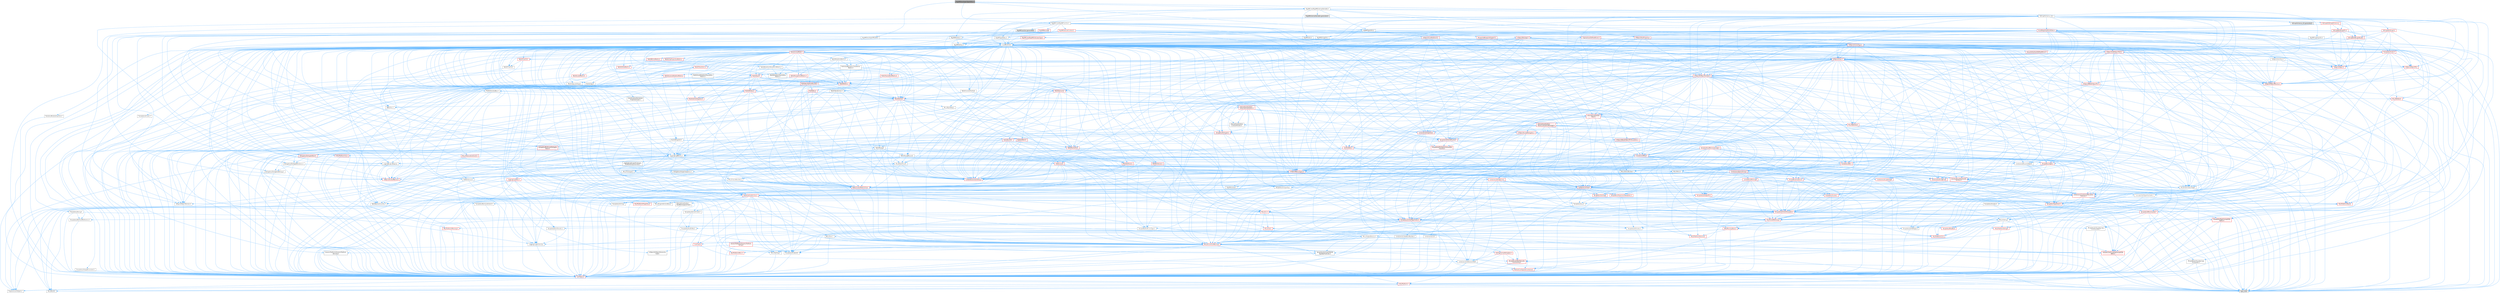 digraph "RigVMDeveloperTypeUtils.h"
{
 // INTERACTIVE_SVG=YES
 // LATEX_PDF_SIZE
  bgcolor="transparent";
  edge [fontname=Helvetica,fontsize=10,labelfontname=Helvetica,labelfontsize=10];
  node [fontname=Helvetica,fontsize=10,shape=box,height=0.2,width=0.4];
  Node1 [id="Node000001",label="RigVMDeveloperTypeUtils.h",height=0.2,width=0.4,color="gray40", fillcolor="grey60", style="filled", fontcolor="black",tooltip=" "];
  Node1 -> Node2 [id="edge1_Node000001_Node000002",color="steelblue1",style="solid",tooltip=" "];
  Node2 [id="Node000002",label="RigVMDeveloperModule.h",height=0.2,width=0.4,color="grey40", fillcolor="white", style="filled",URL="$d9/d9e/RigVMDeveloperModule_8h.html",tooltip=" "];
  Node2 -> Node3 [id="edge2_Node000002_Node000003",color="steelblue1",style="solid",tooltip=" "];
  Node3 [id="Node000003",label="CoreMinimal.h",height=0.2,width=0.4,color="grey40", fillcolor="white", style="filled",URL="$d7/d67/CoreMinimal_8h.html",tooltip=" "];
  Node3 -> Node4 [id="edge3_Node000003_Node000004",color="steelblue1",style="solid",tooltip=" "];
  Node4 [id="Node000004",label="CoreTypes.h",height=0.2,width=0.4,color="red", fillcolor="#FFF0F0", style="filled",URL="$dc/dec/CoreTypes_8h.html",tooltip=" "];
  Node4 -> Node5 [id="edge4_Node000004_Node000005",color="steelblue1",style="solid",tooltip=" "];
  Node5 [id="Node000005",label="HAL/Platform.h",height=0.2,width=0.4,color="red", fillcolor="#FFF0F0", style="filled",URL="$d9/dd0/Platform_8h.html",tooltip=" "];
  Node5 -> Node6 [id="edge5_Node000005_Node000006",color="steelblue1",style="solid",tooltip=" "];
  Node6 [id="Node000006",label="Misc/Build.h",height=0.2,width=0.4,color="grey40", fillcolor="white", style="filled",URL="$d3/dbb/Build_8h.html",tooltip=" "];
  Node5 -> Node8 [id="edge6_Node000005_Node000008",color="steelblue1",style="solid",tooltip=" "];
  Node8 [id="Node000008",label="type_traits",height=0.2,width=0.4,color="grey60", fillcolor="#E0E0E0", style="filled",tooltip=" "];
  Node5 -> Node9 [id="edge7_Node000005_Node000009",color="steelblue1",style="solid",tooltip=" "];
  Node9 [id="Node000009",label="PreprocessorHelpers.h",height=0.2,width=0.4,color="grey40", fillcolor="white", style="filled",URL="$db/ddb/PreprocessorHelpers_8h.html",tooltip=" "];
  Node3 -> Node18 [id="edge8_Node000003_Node000018",color="steelblue1",style="solid",tooltip=" "];
  Node18 [id="Node000018",label="CoreFwd.h",height=0.2,width=0.4,color="red", fillcolor="#FFF0F0", style="filled",URL="$d1/d1e/CoreFwd_8h.html",tooltip=" "];
  Node18 -> Node4 [id="edge9_Node000018_Node000004",color="steelblue1",style="solid",tooltip=" "];
  Node18 -> Node19 [id="edge10_Node000018_Node000019",color="steelblue1",style="solid",tooltip=" "];
  Node19 [id="Node000019",label="Containers/ContainersFwd.h",height=0.2,width=0.4,color="grey40", fillcolor="white", style="filled",URL="$d4/d0a/ContainersFwd_8h.html",tooltip=" "];
  Node19 -> Node5 [id="edge11_Node000019_Node000005",color="steelblue1",style="solid",tooltip=" "];
  Node19 -> Node4 [id="edge12_Node000019_Node000004",color="steelblue1",style="solid",tooltip=" "];
  Node19 -> Node20 [id="edge13_Node000019_Node000020",color="steelblue1",style="solid",tooltip=" "];
  Node20 [id="Node000020",label="Traits/IsContiguousContainer.h",height=0.2,width=0.4,color="red", fillcolor="#FFF0F0", style="filled",URL="$d5/d3c/IsContiguousContainer_8h.html",tooltip=" "];
  Node20 -> Node4 [id="edge14_Node000020_Node000004",color="steelblue1",style="solid",tooltip=" "];
  Node18 -> Node24 [id="edge15_Node000018_Node000024",color="steelblue1",style="solid",tooltip=" "];
  Node24 [id="Node000024",label="UObject/UObjectHierarchy\lFwd.h",height=0.2,width=0.4,color="grey40", fillcolor="white", style="filled",URL="$d3/d13/UObjectHierarchyFwd_8h.html",tooltip=" "];
  Node3 -> Node24 [id="edge16_Node000003_Node000024",color="steelblue1",style="solid",tooltip=" "];
  Node3 -> Node19 [id="edge17_Node000003_Node000019",color="steelblue1",style="solid",tooltip=" "];
  Node3 -> Node25 [id="edge18_Node000003_Node000025",color="steelblue1",style="solid",tooltip=" "];
  Node25 [id="Node000025",label="Misc/VarArgs.h",height=0.2,width=0.4,color="grey40", fillcolor="white", style="filled",URL="$d5/d6f/VarArgs_8h.html",tooltip=" "];
  Node25 -> Node4 [id="edge19_Node000025_Node000004",color="steelblue1",style="solid",tooltip=" "];
  Node3 -> Node26 [id="edge20_Node000003_Node000026",color="steelblue1",style="solid",tooltip=" "];
  Node26 [id="Node000026",label="Logging/LogVerbosity.h",height=0.2,width=0.4,color="grey40", fillcolor="white", style="filled",URL="$d2/d8f/LogVerbosity_8h.html",tooltip=" "];
  Node26 -> Node4 [id="edge21_Node000026_Node000004",color="steelblue1",style="solid",tooltip=" "];
  Node3 -> Node27 [id="edge22_Node000003_Node000027",color="steelblue1",style="solid",tooltip=" "];
  Node27 [id="Node000027",label="Misc/OutputDevice.h",height=0.2,width=0.4,color="grey40", fillcolor="white", style="filled",URL="$d7/d32/OutputDevice_8h.html",tooltip=" "];
  Node27 -> Node18 [id="edge23_Node000027_Node000018",color="steelblue1",style="solid",tooltip=" "];
  Node27 -> Node4 [id="edge24_Node000027_Node000004",color="steelblue1",style="solid",tooltip=" "];
  Node27 -> Node26 [id="edge25_Node000027_Node000026",color="steelblue1",style="solid",tooltip=" "];
  Node27 -> Node25 [id="edge26_Node000027_Node000025",color="steelblue1",style="solid",tooltip=" "];
  Node27 -> Node28 [id="edge27_Node000027_Node000028",color="steelblue1",style="solid",tooltip=" "];
  Node28 [id="Node000028",label="Templates/IsArrayOrRefOf\lTypeByPredicate.h",height=0.2,width=0.4,color="grey40", fillcolor="white", style="filled",URL="$d6/da1/IsArrayOrRefOfTypeByPredicate_8h.html",tooltip=" "];
  Node28 -> Node4 [id="edge28_Node000028_Node000004",color="steelblue1",style="solid",tooltip=" "];
  Node27 -> Node29 [id="edge29_Node000027_Node000029",color="steelblue1",style="solid",tooltip=" "];
  Node29 [id="Node000029",label="Templates/IsValidVariadic\lFunctionArg.h",height=0.2,width=0.4,color="red", fillcolor="#FFF0F0", style="filled",URL="$d0/dc8/IsValidVariadicFunctionArg_8h.html",tooltip=" "];
  Node29 -> Node4 [id="edge30_Node000029_Node000004",color="steelblue1",style="solid",tooltip=" "];
  Node29 -> Node8 [id="edge31_Node000029_Node000008",color="steelblue1",style="solid",tooltip=" "];
  Node27 -> Node31 [id="edge32_Node000027_Node000031",color="steelblue1",style="solid",tooltip=" "];
  Node31 [id="Node000031",label="Traits/IsCharEncodingCompatible\lWith.h",height=0.2,width=0.4,color="red", fillcolor="#FFF0F0", style="filled",URL="$df/dd1/IsCharEncodingCompatibleWith_8h.html",tooltip=" "];
  Node31 -> Node8 [id="edge33_Node000031_Node000008",color="steelblue1",style="solid",tooltip=" "];
  Node3 -> Node33 [id="edge34_Node000003_Node000033",color="steelblue1",style="solid",tooltip=" "];
  Node33 [id="Node000033",label="HAL/PlatformCrt.h",height=0.2,width=0.4,color="red", fillcolor="#FFF0F0", style="filled",URL="$d8/d75/PlatformCrt_8h.html",tooltip=" "];
  Node3 -> Node43 [id="edge35_Node000003_Node000043",color="steelblue1",style="solid",tooltip=" "];
  Node43 [id="Node000043",label="HAL/PlatformMisc.h",height=0.2,width=0.4,color="red", fillcolor="#FFF0F0", style="filled",URL="$d0/df5/PlatformMisc_8h.html",tooltip=" "];
  Node43 -> Node4 [id="edge36_Node000043_Node000004",color="steelblue1",style="solid",tooltip=" "];
  Node3 -> Node62 [id="edge37_Node000003_Node000062",color="steelblue1",style="solid",tooltip=" "];
  Node62 [id="Node000062",label="Misc/AssertionMacros.h",height=0.2,width=0.4,color="red", fillcolor="#FFF0F0", style="filled",URL="$d0/dfa/AssertionMacros_8h.html",tooltip=" "];
  Node62 -> Node4 [id="edge38_Node000062_Node000004",color="steelblue1",style="solid",tooltip=" "];
  Node62 -> Node5 [id="edge39_Node000062_Node000005",color="steelblue1",style="solid",tooltip=" "];
  Node62 -> Node43 [id="edge40_Node000062_Node000043",color="steelblue1",style="solid",tooltip=" "];
  Node62 -> Node9 [id="edge41_Node000062_Node000009",color="steelblue1",style="solid",tooltip=" "];
  Node62 -> Node63 [id="edge42_Node000062_Node000063",color="steelblue1",style="solid",tooltip=" "];
  Node63 [id="Node000063",label="Templates/EnableIf.h",height=0.2,width=0.4,color="grey40", fillcolor="white", style="filled",URL="$d7/d60/EnableIf_8h.html",tooltip=" "];
  Node63 -> Node4 [id="edge43_Node000063_Node000004",color="steelblue1",style="solid",tooltip=" "];
  Node62 -> Node28 [id="edge44_Node000062_Node000028",color="steelblue1",style="solid",tooltip=" "];
  Node62 -> Node29 [id="edge45_Node000062_Node000029",color="steelblue1",style="solid",tooltip=" "];
  Node62 -> Node31 [id="edge46_Node000062_Node000031",color="steelblue1",style="solid",tooltip=" "];
  Node62 -> Node25 [id="edge47_Node000062_Node000025",color="steelblue1",style="solid",tooltip=" "];
  Node62 -> Node64 [id="edge48_Node000062_Node000064",color="steelblue1",style="solid",tooltip=" "];
  Node64 [id="Node000064",label="String/FormatStringSan.h",height=0.2,width=0.4,color="red", fillcolor="#FFF0F0", style="filled",URL="$d3/d8b/FormatStringSan_8h.html",tooltip=" "];
  Node64 -> Node8 [id="edge49_Node000064_Node000008",color="steelblue1",style="solid",tooltip=" "];
  Node64 -> Node4 [id="edge50_Node000064_Node000004",color="steelblue1",style="solid",tooltip=" "];
  Node64 -> Node29 [id="edge51_Node000064_Node000029",color="steelblue1",style="solid",tooltip=" "];
  Node64 -> Node19 [id="edge52_Node000064_Node000019",color="steelblue1",style="solid",tooltip=" "];
  Node3 -> Node71 [id="edge53_Node000003_Node000071",color="steelblue1",style="solid",tooltip=" "];
  Node71 [id="Node000071",label="Templates/IsPointer.h",height=0.2,width=0.4,color="grey40", fillcolor="white", style="filled",URL="$d7/d05/IsPointer_8h.html",tooltip=" "];
  Node71 -> Node4 [id="edge54_Node000071_Node000004",color="steelblue1",style="solid",tooltip=" "];
  Node3 -> Node72 [id="edge55_Node000003_Node000072",color="steelblue1",style="solid",tooltip=" "];
  Node72 [id="Node000072",label="HAL/PlatformMemory.h",height=0.2,width=0.4,color="red", fillcolor="#FFF0F0", style="filled",URL="$de/d68/PlatformMemory_8h.html",tooltip=" "];
  Node72 -> Node4 [id="edge56_Node000072_Node000004",color="steelblue1",style="solid",tooltip=" "];
  Node3 -> Node55 [id="edge57_Node000003_Node000055",color="steelblue1",style="solid",tooltip=" "];
  Node55 [id="Node000055",label="HAL/PlatformAtomics.h",height=0.2,width=0.4,color="red", fillcolor="#FFF0F0", style="filled",URL="$d3/d36/PlatformAtomics_8h.html",tooltip=" "];
  Node55 -> Node4 [id="edge58_Node000055_Node000004",color="steelblue1",style="solid",tooltip=" "];
  Node3 -> Node77 [id="edge59_Node000003_Node000077",color="steelblue1",style="solid",tooltip=" "];
  Node77 [id="Node000077",label="Misc/Exec.h",height=0.2,width=0.4,color="grey40", fillcolor="white", style="filled",URL="$de/ddb/Exec_8h.html",tooltip=" "];
  Node77 -> Node4 [id="edge60_Node000077_Node000004",color="steelblue1",style="solid",tooltip=" "];
  Node77 -> Node62 [id="edge61_Node000077_Node000062",color="steelblue1",style="solid",tooltip=" "];
  Node3 -> Node78 [id="edge62_Node000003_Node000078",color="steelblue1",style="solid",tooltip=" "];
  Node78 [id="Node000078",label="HAL/MemoryBase.h",height=0.2,width=0.4,color="red", fillcolor="#FFF0F0", style="filled",URL="$d6/d9f/MemoryBase_8h.html",tooltip=" "];
  Node78 -> Node4 [id="edge63_Node000078_Node000004",color="steelblue1",style="solid",tooltip=" "];
  Node78 -> Node55 [id="edge64_Node000078_Node000055",color="steelblue1",style="solid",tooltip=" "];
  Node78 -> Node33 [id="edge65_Node000078_Node000033",color="steelblue1",style="solid",tooltip=" "];
  Node78 -> Node77 [id="edge66_Node000078_Node000077",color="steelblue1",style="solid",tooltip=" "];
  Node78 -> Node27 [id="edge67_Node000078_Node000027",color="steelblue1",style="solid",tooltip=" "];
  Node3 -> Node88 [id="edge68_Node000003_Node000088",color="steelblue1",style="solid",tooltip=" "];
  Node88 [id="Node000088",label="HAL/UnrealMemory.h",height=0.2,width=0.4,color="red", fillcolor="#FFF0F0", style="filled",URL="$d9/d96/UnrealMemory_8h.html",tooltip=" "];
  Node88 -> Node4 [id="edge69_Node000088_Node000004",color="steelblue1",style="solid",tooltip=" "];
  Node88 -> Node78 [id="edge70_Node000088_Node000078",color="steelblue1",style="solid",tooltip=" "];
  Node88 -> Node72 [id="edge71_Node000088_Node000072",color="steelblue1",style="solid",tooltip=" "];
  Node88 -> Node71 [id="edge72_Node000088_Node000071",color="steelblue1",style="solid",tooltip=" "];
  Node3 -> Node90 [id="edge73_Node000003_Node000090",color="steelblue1",style="solid",tooltip=" "];
  Node90 [id="Node000090",label="Templates/IsArithmetic.h",height=0.2,width=0.4,color="grey40", fillcolor="white", style="filled",URL="$d2/d5d/IsArithmetic_8h.html",tooltip=" "];
  Node90 -> Node4 [id="edge74_Node000090_Node000004",color="steelblue1",style="solid",tooltip=" "];
  Node3 -> Node84 [id="edge75_Node000003_Node000084",color="steelblue1",style="solid",tooltip=" "];
  Node84 [id="Node000084",label="Templates/AndOrNot.h",height=0.2,width=0.4,color="grey40", fillcolor="white", style="filled",URL="$db/d0a/AndOrNot_8h.html",tooltip=" "];
  Node84 -> Node4 [id="edge76_Node000084_Node000004",color="steelblue1",style="solid",tooltip=" "];
  Node3 -> Node91 [id="edge77_Node000003_Node000091",color="steelblue1",style="solid",tooltip=" "];
  Node91 [id="Node000091",label="Templates/IsPODType.h",height=0.2,width=0.4,color="grey40", fillcolor="white", style="filled",URL="$d7/db1/IsPODType_8h.html",tooltip=" "];
  Node91 -> Node4 [id="edge78_Node000091_Node000004",color="steelblue1",style="solid",tooltip=" "];
  Node3 -> Node92 [id="edge79_Node000003_Node000092",color="steelblue1",style="solid",tooltip=" "];
  Node92 [id="Node000092",label="Templates/IsUECoreType.h",height=0.2,width=0.4,color="grey40", fillcolor="white", style="filled",URL="$d1/db8/IsUECoreType_8h.html",tooltip=" "];
  Node92 -> Node4 [id="edge80_Node000092_Node000004",color="steelblue1",style="solid",tooltip=" "];
  Node92 -> Node8 [id="edge81_Node000092_Node000008",color="steelblue1",style="solid",tooltip=" "];
  Node3 -> Node85 [id="edge82_Node000003_Node000085",color="steelblue1",style="solid",tooltip=" "];
  Node85 [id="Node000085",label="Templates/IsTriviallyCopy\lConstructible.h",height=0.2,width=0.4,color="grey40", fillcolor="white", style="filled",URL="$d3/d78/IsTriviallyCopyConstructible_8h.html",tooltip=" "];
  Node85 -> Node4 [id="edge83_Node000085_Node000004",color="steelblue1",style="solid",tooltip=" "];
  Node85 -> Node8 [id="edge84_Node000085_Node000008",color="steelblue1",style="solid",tooltip=" "];
  Node3 -> Node93 [id="edge85_Node000003_Node000093",color="steelblue1",style="solid",tooltip=" "];
  Node93 [id="Node000093",label="Templates/UnrealTypeTraits.h",height=0.2,width=0.4,color="red", fillcolor="#FFF0F0", style="filled",URL="$d2/d2d/UnrealTypeTraits_8h.html",tooltip=" "];
  Node93 -> Node4 [id="edge86_Node000093_Node000004",color="steelblue1",style="solid",tooltip=" "];
  Node93 -> Node71 [id="edge87_Node000093_Node000071",color="steelblue1",style="solid",tooltip=" "];
  Node93 -> Node62 [id="edge88_Node000093_Node000062",color="steelblue1",style="solid",tooltip=" "];
  Node93 -> Node84 [id="edge89_Node000093_Node000084",color="steelblue1",style="solid",tooltip=" "];
  Node93 -> Node63 [id="edge90_Node000093_Node000063",color="steelblue1",style="solid",tooltip=" "];
  Node93 -> Node90 [id="edge91_Node000093_Node000090",color="steelblue1",style="solid",tooltip=" "];
  Node93 -> Node94 [id="edge92_Node000093_Node000094",color="steelblue1",style="solid",tooltip=" "];
  Node94 [id="Node000094",label="Templates/Models.h",height=0.2,width=0.4,color="red", fillcolor="#FFF0F0", style="filled",URL="$d3/d0c/Models_8h.html",tooltip=" "];
  Node93 -> Node91 [id="edge93_Node000093_Node000091",color="steelblue1",style="solid",tooltip=" "];
  Node93 -> Node92 [id="edge94_Node000093_Node000092",color="steelblue1",style="solid",tooltip=" "];
  Node93 -> Node85 [id="edge95_Node000093_Node000085",color="steelblue1",style="solid",tooltip=" "];
  Node3 -> Node63 [id="edge96_Node000003_Node000063",color="steelblue1",style="solid",tooltip=" "];
  Node3 -> Node95 [id="edge97_Node000003_Node000095",color="steelblue1",style="solid",tooltip=" "];
  Node95 [id="Node000095",label="Templates/RemoveReference.h",height=0.2,width=0.4,color="grey40", fillcolor="white", style="filled",URL="$da/dbe/RemoveReference_8h.html",tooltip=" "];
  Node95 -> Node4 [id="edge98_Node000095_Node000004",color="steelblue1",style="solid",tooltip=" "];
  Node3 -> Node96 [id="edge99_Node000003_Node000096",color="steelblue1",style="solid",tooltip=" "];
  Node96 [id="Node000096",label="Templates/IntegralConstant.h",height=0.2,width=0.4,color="grey40", fillcolor="white", style="filled",URL="$db/d1b/IntegralConstant_8h.html",tooltip=" "];
  Node96 -> Node4 [id="edge100_Node000096_Node000004",color="steelblue1",style="solid",tooltip=" "];
  Node3 -> Node97 [id="edge101_Node000003_Node000097",color="steelblue1",style="solid",tooltip=" "];
  Node97 [id="Node000097",label="Templates/IsClass.h",height=0.2,width=0.4,color="grey40", fillcolor="white", style="filled",URL="$db/dcb/IsClass_8h.html",tooltip=" "];
  Node97 -> Node4 [id="edge102_Node000097_Node000004",color="steelblue1",style="solid",tooltip=" "];
  Node3 -> Node98 [id="edge103_Node000003_Node000098",color="steelblue1",style="solid",tooltip=" "];
  Node98 [id="Node000098",label="Templates/TypeCompatible\lBytes.h",height=0.2,width=0.4,color="red", fillcolor="#FFF0F0", style="filled",URL="$df/d0a/TypeCompatibleBytes_8h.html",tooltip=" "];
  Node98 -> Node4 [id="edge104_Node000098_Node000004",color="steelblue1",style="solid",tooltip=" "];
  Node98 -> Node8 [id="edge105_Node000098_Node000008",color="steelblue1",style="solid",tooltip=" "];
  Node3 -> Node20 [id="edge106_Node000003_Node000020",color="steelblue1",style="solid",tooltip=" "];
  Node3 -> Node99 [id="edge107_Node000003_Node000099",color="steelblue1",style="solid",tooltip=" "];
  Node99 [id="Node000099",label="Templates/UnrealTemplate.h",height=0.2,width=0.4,color="red", fillcolor="#FFF0F0", style="filled",URL="$d4/d24/UnrealTemplate_8h.html",tooltip=" "];
  Node99 -> Node4 [id="edge108_Node000099_Node000004",color="steelblue1",style="solid",tooltip=" "];
  Node99 -> Node71 [id="edge109_Node000099_Node000071",color="steelblue1",style="solid",tooltip=" "];
  Node99 -> Node88 [id="edge110_Node000099_Node000088",color="steelblue1",style="solid",tooltip=" "];
  Node99 -> Node93 [id="edge111_Node000099_Node000093",color="steelblue1",style="solid",tooltip=" "];
  Node99 -> Node95 [id="edge112_Node000099_Node000095",color="steelblue1",style="solid",tooltip=" "];
  Node99 -> Node98 [id="edge113_Node000099_Node000098",color="steelblue1",style="solid",tooltip=" "];
  Node99 -> Node20 [id="edge114_Node000099_Node000020",color="steelblue1",style="solid",tooltip=" "];
  Node99 -> Node8 [id="edge115_Node000099_Node000008",color="steelblue1",style="solid",tooltip=" "];
  Node3 -> Node48 [id="edge116_Node000003_Node000048",color="steelblue1",style="solid",tooltip=" "];
  Node48 [id="Node000048",label="Math/NumericLimits.h",height=0.2,width=0.4,color="grey40", fillcolor="white", style="filled",URL="$df/d1b/NumericLimits_8h.html",tooltip=" "];
  Node48 -> Node4 [id="edge117_Node000048_Node000004",color="steelblue1",style="solid",tooltip=" "];
  Node3 -> Node103 [id="edge118_Node000003_Node000103",color="steelblue1",style="solid",tooltip=" "];
  Node103 [id="Node000103",label="HAL/PlatformMath.h",height=0.2,width=0.4,color="red", fillcolor="#FFF0F0", style="filled",URL="$dc/d53/PlatformMath_8h.html",tooltip=" "];
  Node103 -> Node4 [id="edge119_Node000103_Node000004",color="steelblue1",style="solid",tooltip=" "];
  Node3 -> Node86 [id="edge120_Node000003_Node000086",color="steelblue1",style="solid",tooltip=" "];
  Node86 [id="Node000086",label="Templates/IsTriviallyCopy\lAssignable.h",height=0.2,width=0.4,color="grey40", fillcolor="white", style="filled",URL="$d2/df2/IsTriviallyCopyAssignable_8h.html",tooltip=" "];
  Node86 -> Node4 [id="edge121_Node000086_Node000004",color="steelblue1",style="solid",tooltip=" "];
  Node86 -> Node8 [id="edge122_Node000086_Node000008",color="steelblue1",style="solid",tooltip=" "];
  Node3 -> Node111 [id="edge123_Node000003_Node000111",color="steelblue1",style="solid",tooltip=" "];
  Node111 [id="Node000111",label="Templates/MemoryOps.h",height=0.2,width=0.4,color="red", fillcolor="#FFF0F0", style="filled",URL="$db/dea/MemoryOps_8h.html",tooltip=" "];
  Node111 -> Node4 [id="edge124_Node000111_Node000004",color="steelblue1",style="solid",tooltip=" "];
  Node111 -> Node88 [id="edge125_Node000111_Node000088",color="steelblue1",style="solid",tooltip=" "];
  Node111 -> Node86 [id="edge126_Node000111_Node000086",color="steelblue1",style="solid",tooltip=" "];
  Node111 -> Node85 [id="edge127_Node000111_Node000085",color="steelblue1",style="solid",tooltip=" "];
  Node111 -> Node93 [id="edge128_Node000111_Node000093",color="steelblue1",style="solid",tooltip=" "];
  Node111 -> Node8 [id="edge129_Node000111_Node000008",color="steelblue1",style="solid",tooltip=" "];
  Node3 -> Node112 [id="edge130_Node000003_Node000112",color="steelblue1",style="solid",tooltip=" "];
  Node112 [id="Node000112",label="Containers/ContainerAllocation\lPolicies.h",height=0.2,width=0.4,color="red", fillcolor="#FFF0F0", style="filled",URL="$d7/dff/ContainerAllocationPolicies_8h.html",tooltip=" "];
  Node112 -> Node4 [id="edge131_Node000112_Node000004",color="steelblue1",style="solid",tooltip=" "];
  Node112 -> Node112 [id="edge132_Node000112_Node000112",color="steelblue1",style="solid",tooltip=" "];
  Node112 -> Node103 [id="edge133_Node000112_Node000103",color="steelblue1",style="solid",tooltip=" "];
  Node112 -> Node88 [id="edge134_Node000112_Node000088",color="steelblue1",style="solid",tooltip=" "];
  Node112 -> Node48 [id="edge135_Node000112_Node000048",color="steelblue1",style="solid",tooltip=" "];
  Node112 -> Node62 [id="edge136_Node000112_Node000062",color="steelblue1",style="solid",tooltip=" "];
  Node112 -> Node111 [id="edge137_Node000112_Node000111",color="steelblue1",style="solid",tooltip=" "];
  Node112 -> Node98 [id="edge138_Node000112_Node000098",color="steelblue1",style="solid",tooltip=" "];
  Node112 -> Node8 [id="edge139_Node000112_Node000008",color="steelblue1",style="solid",tooltip=" "];
  Node3 -> Node115 [id="edge140_Node000003_Node000115",color="steelblue1",style="solid",tooltip=" "];
  Node115 [id="Node000115",label="Templates/IsEnumClass.h",height=0.2,width=0.4,color="grey40", fillcolor="white", style="filled",URL="$d7/d15/IsEnumClass_8h.html",tooltip=" "];
  Node115 -> Node4 [id="edge141_Node000115_Node000004",color="steelblue1",style="solid",tooltip=" "];
  Node115 -> Node84 [id="edge142_Node000115_Node000084",color="steelblue1",style="solid",tooltip=" "];
  Node3 -> Node116 [id="edge143_Node000003_Node000116",color="steelblue1",style="solid",tooltip=" "];
  Node116 [id="Node000116",label="HAL/PlatformProperties.h",height=0.2,width=0.4,color="red", fillcolor="#FFF0F0", style="filled",URL="$d9/db0/PlatformProperties_8h.html",tooltip=" "];
  Node116 -> Node4 [id="edge144_Node000116_Node000004",color="steelblue1",style="solid",tooltip=" "];
  Node3 -> Node119 [id="edge145_Node000003_Node000119",color="steelblue1",style="solid",tooltip=" "];
  Node119 [id="Node000119",label="Misc/EngineVersionBase.h",height=0.2,width=0.4,color="grey40", fillcolor="white", style="filled",URL="$d5/d2b/EngineVersionBase_8h.html",tooltip=" "];
  Node119 -> Node4 [id="edge146_Node000119_Node000004",color="steelblue1",style="solid",tooltip=" "];
  Node3 -> Node120 [id="edge147_Node000003_Node000120",color="steelblue1",style="solid",tooltip=" "];
  Node120 [id="Node000120",label="Internationalization\l/TextNamespaceFwd.h",height=0.2,width=0.4,color="grey40", fillcolor="white", style="filled",URL="$d8/d97/TextNamespaceFwd_8h.html",tooltip=" "];
  Node120 -> Node4 [id="edge148_Node000120_Node000004",color="steelblue1",style="solid",tooltip=" "];
  Node3 -> Node121 [id="edge149_Node000003_Node000121",color="steelblue1",style="solid",tooltip=" "];
  Node121 [id="Node000121",label="Serialization/Archive.h",height=0.2,width=0.4,color="red", fillcolor="#FFF0F0", style="filled",URL="$d7/d3b/Archive_8h.html",tooltip=" "];
  Node121 -> Node18 [id="edge150_Node000121_Node000018",color="steelblue1",style="solid",tooltip=" "];
  Node121 -> Node4 [id="edge151_Node000121_Node000004",color="steelblue1",style="solid",tooltip=" "];
  Node121 -> Node116 [id="edge152_Node000121_Node000116",color="steelblue1",style="solid",tooltip=" "];
  Node121 -> Node120 [id="edge153_Node000121_Node000120",color="steelblue1",style="solid",tooltip=" "];
  Node121 -> Node62 [id="edge154_Node000121_Node000062",color="steelblue1",style="solid",tooltip=" "];
  Node121 -> Node6 [id="edge155_Node000121_Node000006",color="steelblue1",style="solid",tooltip=" "];
  Node121 -> Node119 [id="edge156_Node000121_Node000119",color="steelblue1",style="solid",tooltip=" "];
  Node121 -> Node25 [id="edge157_Node000121_Node000025",color="steelblue1",style="solid",tooltip=" "];
  Node121 -> Node63 [id="edge158_Node000121_Node000063",color="steelblue1",style="solid",tooltip=" "];
  Node121 -> Node28 [id="edge159_Node000121_Node000028",color="steelblue1",style="solid",tooltip=" "];
  Node121 -> Node115 [id="edge160_Node000121_Node000115",color="steelblue1",style="solid",tooltip=" "];
  Node121 -> Node29 [id="edge161_Node000121_Node000029",color="steelblue1",style="solid",tooltip=" "];
  Node121 -> Node99 [id="edge162_Node000121_Node000099",color="steelblue1",style="solid",tooltip=" "];
  Node121 -> Node31 [id="edge163_Node000121_Node000031",color="steelblue1",style="solid",tooltip=" "];
  Node121 -> Node124 [id="edge164_Node000121_Node000124",color="steelblue1",style="solid",tooltip=" "];
  Node124 [id="Node000124",label="UObject/ObjectVersion.h",height=0.2,width=0.4,color="grey40", fillcolor="white", style="filled",URL="$da/d63/ObjectVersion_8h.html",tooltip=" "];
  Node124 -> Node4 [id="edge165_Node000124_Node000004",color="steelblue1",style="solid",tooltip=" "];
  Node3 -> Node125 [id="edge166_Node000003_Node000125",color="steelblue1",style="solid",tooltip=" "];
  Node125 [id="Node000125",label="Templates/Less.h",height=0.2,width=0.4,color="grey40", fillcolor="white", style="filled",URL="$de/dc8/Less_8h.html",tooltip=" "];
  Node125 -> Node4 [id="edge167_Node000125_Node000004",color="steelblue1",style="solid",tooltip=" "];
  Node125 -> Node99 [id="edge168_Node000125_Node000099",color="steelblue1",style="solid",tooltip=" "];
  Node3 -> Node126 [id="edge169_Node000003_Node000126",color="steelblue1",style="solid",tooltip=" "];
  Node126 [id="Node000126",label="Templates/Sorting.h",height=0.2,width=0.4,color="red", fillcolor="#FFF0F0", style="filled",URL="$d3/d9e/Sorting_8h.html",tooltip=" "];
  Node126 -> Node4 [id="edge170_Node000126_Node000004",color="steelblue1",style="solid",tooltip=" "];
  Node126 -> Node103 [id="edge171_Node000126_Node000103",color="steelblue1",style="solid",tooltip=" "];
  Node126 -> Node125 [id="edge172_Node000126_Node000125",color="steelblue1",style="solid",tooltip=" "];
  Node3 -> Node137 [id="edge173_Node000003_Node000137",color="steelblue1",style="solid",tooltip=" "];
  Node137 [id="Node000137",label="Misc/Char.h",height=0.2,width=0.4,color="red", fillcolor="#FFF0F0", style="filled",URL="$d0/d58/Char_8h.html",tooltip=" "];
  Node137 -> Node4 [id="edge174_Node000137_Node000004",color="steelblue1",style="solid",tooltip=" "];
  Node137 -> Node8 [id="edge175_Node000137_Node000008",color="steelblue1",style="solid",tooltip=" "];
  Node3 -> Node140 [id="edge176_Node000003_Node000140",color="steelblue1",style="solid",tooltip=" "];
  Node140 [id="Node000140",label="GenericPlatform/GenericPlatform\lStricmp.h",height=0.2,width=0.4,color="grey40", fillcolor="white", style="filled",URL="$d2/d86/GenericPlatformStricmp_8h.html",tooltip=" "];
  Node140 -> Node4 [id="edge177_Node000140_Node000004",color="steelblue1",style="solid",tooltip=" "];
  Node3 -> Node141 [id="edge178_Node000003_Node000141",color="steelblue1",style="solid",tooltip=" "];
  Node141 [id="Node000141",label="GenericPlatform/GenericPlatform\lString.h",height=0.2,width=0.4,color="red", fillcolor="#FFF0F0", style="filled",URL="$dd/d20/GenericPlatformString_8h.html",tooltip=" "];
  Node141 -> Node4 [id="edge179_Node000141_Node000004",color="steelblue1",style="solid",tooltip=" "];
  Node141 -> Node140 [id="edge180_Node000141_Node000140",color="steelblue1",style="solid",tooltip=" "];
  Node141 -> Node63 [id="edge181_Node000141_Node000063",color="steelblue1",style="solid",tooltip=" "];
  Node141 -> Node31 [id="edge182_Node000141_Node000031",color="steelblue1",style="solid",tooltip=" "];
  Node141 -> Node8 [id="edge183_Node000141_Node000008",color="steelblue1",style="solid",tooltip=" "];
  Node3 -> Node74 [id="edge184_Node000003_Node000074",color="steelblue1",style="solid",tooltip=" "];
  Node74 [id="Node000074",label="HAL/PlatformString.h",height=0.2,width=0.4,color="red", fillcolor="#FFF0F0", style="filled",URL="$db/db5/PlatformString_8h.html",tooltip=" "];
  Node74 -> Node4 [id="edge185_Node000074_Node000004",color="steelblue1",style="solid",tooltip=" "];
  Node3 -> Node144 [id="edge186_Node000003_Node000144",color="steelblue1",style="solid",tooltip=" "];
  Node144 [id="Node000144",label="Misc/CString.h",height=0.2,width=0.4,color="grey40", fillcolor="white", style="filled",URL="$d2/d49/CString_8h.html",tooltip=" "];
  Node144 -> Node4 [id="edge187_Node000144_Node000004",color="steelblue1",style="solid",tooltip=" "];
  Node144 -> Node33 [id="edge188_Node000144_Node000033",color="steelblue1",style="solid",tooltip=" "];
  Node144 -> Node74 [id="edge189_Node000144_Node000074",color="steelblue1",style="solid",tooltip=" "];
  Node144 -> Node62 [id="edge190_Node000144_Node000062",color="steelblue1",style="solid",tooltip=" "];
  Node144 -> Node137 [id="edge191_Node000144_Node000137",color="steelblue1",style="solid",tooltip=" "];
  Node144 -> Node25 [id="edge192_Node000144_Node000025",color="steelblue1",style="solid",tooltip=" "];
  Node144 -> Node28 [id="edge193_Node000144_Node000028",color="steelblue1",style="solid",tooltip=" "];
  Node144 -> Node29 [id="edge194_Node000144_Node000029",color="steelblue1",style="solid",tooltip=" "];
  Node144 -> Node31 [id="edge195_Node000144_Node000031",color="steelblue1",style="solid",tooltip=" "];
  Node3 -> Node145 [id="edge196_Node000003_Node000145",color="steelblue1",style="solid",tooltip=" "];
  Node145 [id="Node000145",label="Misc/Crc.h",height=0.2,width=0.4,color="red", fillcolor="#FFF0F0", style="filled",URL="$d4/dd2/Crc_8h.html",tooltip=" "];
  Node145 -> Node4 [id="edge197_Node000145_Node000004",color="steelblue1",style="solid",tooltip=" "];
  Node145 -> Node74 [id="edge198_Node000145_Node000074",color="steelblue1",style="solid",tooltip=" "];
  Node145 -> Node62 [id="edge199_Node000145_Node000062",color="steelblue1",style="solid",tooltip=" "];
  Node145 -> Node144 [id="edge200_Node000145_Node000144",color="steelblue1",style="solid",tooltip=" "];
  Node145 -> Node137 [id="edge201_Node000145_Node000137",color="steelblue1",style="solid",tooltip=" "];
  Node145 -> Node93 [id="edge202_Node000145_Node000093",color="steelblue1",style="solid",tooltip=" "];
  Node3 -> Node136 [id="edge203_Node000003_Node000136",color="steelblue1",style="solid",tooltip=" "];
  Node136 [id="Node000136",label="Math/UnrealMathUtility.h",height=0.2,width=0.4,color="red", fillcolor="#FFF0F0", style="filled",URL="$db/db8/UnrealMathUtility_8h.html",tooltip=" "];
  Node136 -> Node4 [id="edge204_Node000136_Node000004",color="steelblue1",style="solid",tooltip=" "];
  Node136 -> Node62 [id="edge205_Node000136_Node000062",color="steelblue1",style="solid",tooltip=" "];
  Node136 -> Node103 [id="edge206_Node000136_Node000103",color="steelblue1",style="solid",tooltip=" "];
  Node3 -> Node146 [id="edge207_Node000003_Node000146",color="steelblue1",style="solid",tooltip=" "];
  Node146 [id="Node000146",label="Containers/UnrealString.h",height=0.2,width=0.4,color="red", fillcolor="#FFF0F0", style="filled",URL="$d5/dba/UnrealString_8h.html",tooltip=" "];
  Node3 -> Node150 [id="edge208_Node000003_Node000150",color="steelblue1",style="solid",tooltip=" "];
  Node150 [id="Node000150",label="Containers/Array.h",height=0.2,width=0.4,color="red", fillcolor="#FFF0F0", style="filled",URL="$df/dd0/Array_8h.html",tooltip=" "];
  Node150 -> Node4 [id="edge209_Node000150_Node000004",color="steelblue1",style="solid",tooltip=" "];
  Node150 -> Node62 [id="edge210_Node000150_Node000062",color="steelblue1",style="solid",tooltip=" "];
  Node150 -> Node88 [id="edge211_Node000150_Node000088",color="steelblue1",style="solid",tooltip=" "];
  Node150 -> Node93 [id="edge212_Node000150_Node000093",color="steelblue1",style="solid",tooltip=" "];
  Node150 -> Node99 [id="edge213_Node000150_Node000099",color="steelblue1",style="solid",tooltip=" "];
  Node150 -> Node112 [id="edge214_Node000150_Node000112",color="steelblue1",style="solid",tooltip=" "];
  Node150 -> Node121 [id="edge215_Node000150_Node000121",color="steelblue1",style="solid",tooltip=" "];
  Node150 -> Node171 [id="edge216_Node000150_Node000171",color="steelblue1",style="solid",tooltip=" "];
  Node171 [id="Node000171",label="Concepts/GetTypeHashable.h",height=0.2,width=0.4,color="grey40", fillcolor="white", style="filled",URL="$d3/da2/GetTypeHashable_8h.html",tooltip=" "];
  Node171 -> Node4 [id="edge217_Node000171_Node000004",color="steelblue1",style="solid",tooltip=" "];
  Node171 -> Node162 [id="edge218_Node000171_Node000162",color="steelblue1",style="solid",tooltip=" "];
  Node162 [id="Node000162",label="Templates/TypeHash.h",height=0.2,width=0.4,color="red", fillcolor="#FFF0F0", style="filled",URL="$d1/d62/TypeHash_8h.html",tooltip=" "];
  Node162 -> Node4 [id="edge219_Node000162_Node000004",color="steelblue1",style="solid",tooltip=" "];
  Node162 -> Node145 [id="edge220_Node000162_Node000145",color="steelblue1",style="solid",tooltip=" "];
  Node162 -> Node8 [id="edge221_Node000162_Node000008",color="steelblue1",style="solid",tooltip=" "];
  Node150 -> Node129 [id="edge222_Node000150_Node000129",color="steelblue1",style="solid",tooltip=" "];
  Node129 [id="Node000129",label="Templates/Invoke.h",height=0.2,width=0.4,color="red", fillcolor="#FFF0F0", style="filled",URL="$d7/deb/Invoke_8h.html",tooltip=" "];
  Node129 -> Node4 [id="edge223_Node000129_Node000004",color="steelblue1",style="solid",tooltip=" "];
  Node129 -> Node99 [id="edge224_Node000129_Node000099",color="steelblue1",style="solid",tooltip=" "];
  Node129 -> Node8 [id="edge225_Node000129_Node000008",color="steelblue1",style="solid",tooltip=" "];
  Node150 -> Node125 [id="edge226_Node000150_Node000125",color="steelblue1",style="solid",tooltip=" "];
  Node150 -> Node126 [id="edge227_Node000150_Node000126",color="steelblue1",style="solid",tooltip=" "];
  Node150 -> Node173 [id="edge228_Node000150_Node000173",color="steelblue1",style="solid",tooltip=" "];
  Node173 [id="Node000173",label="Templates/AlignmentTemplates.h",height=0.2,width=0.4,color="red", fillcolor="#FFF0F0", style="filled",URL="$dd/d32/AlignmentTemplates_8h.html",tooltip=" "];
  Node173 -> Node4 [id="edge229_Node000173_Node000004",color="steelblue1",style="solid",tooltip=" "];
  Node173 -> Node71 [id="edge230_Node000173_Node000071",color="steelblue1",style="solid",tooltip=" "];
  Node150 -> Node8 [id="edge231_Node000150_Node000008",color="steelblue1",style="solid",tooltip=" "];
  Node3 -> Node174 [id="edge232_Node000003_Node000174",color="steelblue1",style="solid",tooltip=" "];
  Node174 [id="Node000174",label="Misc/FrameNumber.h",height=0.2,width=0.4,color="grey40", fillcolor="white", style="filled",URL="$dd/dbd/FrameNumber_8h.html",tooltip=" "];
  Node174 -> Node4 [id="edge233_Node000174_Node000004",color="steelblue1",style="solid",tooltip=" "];
  Node174 -> Node48 [id="edge234_Node000174_Node000048",color="steelblue1",style="solid",tooltip=" "];
  Node174 -> Node136 [id="edge235_Node000174_Node000136",color="steelblue1",style="solid",tooltip=" "];
  Node174 -> Node63 [id="edge236_Node000174_Node000063",color="steelblue1",style="solid",tooltip=" "];
  Node174 -> Node93 [id="edge237_Node000174_Node000093",color="steelblue1",style="solid",tooltip=" "];
  Node3 -> Node175 [id="edge238_Node000003_Node000175",color="steelblue1",style="solid",tooltip=" "];
  Node175 [id="Node000175",label="Misc/Timespan.h",height=0.2,width=0.4,color="grey40", fillcolor="white", style="filled",URL="$da/dd9/Timespan_8h.html",tooltip=" "];
  Node175 -> Node4 [id="edge239_Node000175_Node000004",color="steelblue1",style="solid",tooltip=" "];
  Node175 -> Node176 [id="edge240_Node000175_Node000176",color="steelblue1",style="solid",tooltip=" "];
  Node176 [id="Node000176",label="Math/Interval.h",height=0.2,width=0.4,color="grey40", fillcolor="white", style="filled",URL="$d1/d55/Interval_8h.html",tooltip=" "];
  Node176 -> Node4 [id="edge241_Node000176_Node000004",color="steelblue1",style="solid",tooltip=" "];
  Node176 -> Node90 [id="edge242_Node000176_Node000090",color="steelblue1",style="solid",tooltip=" "];
  Node176 -> Node93 [id="edge243_Node000176_Node000093",color="steelblue1",style="solid",tooltip=" "];
  Node176 -> Node48 [id="edge244_Node000176_Node000048",color="steelblue1",style="solid",tooltip=" "];
  Node176 -> Node136 [id="edge245_Node000176_Node000136",color="steelblue1",style="solid",tooltip=" "];
  Node175 -> Node136 [id="edge246_Node000175_Node000136",color="steelblue1",style="solid",tooltip=" "];
  Node175 -> Node62 [id="edge247_Node000175_Node000062",color="steelblue1",style="solid",tooltip=" "];
  Node3 -> Node177 [id="edge248_Node000003_Node000177",color="steelblue1",style="solid",tooltip=" "];
  Node177 [id="Node000177",label="Containers/StringConv.h",height=0.2,width=0.4,color="red", fillcolor="#FFF0F0", style="filled",URL="$d3/ddf/StringConv_8h.html",tooltip=" "];
  Node177 -> Node4 [id="edge249_Node000177_Node000004",color="steelblue1",style="solid",tooltip=" "];
  Node177 -> Node62 [id="edge250_Node000177_Node000062",color="steelblue1",style="solid",tooltip=" "];
  Node177 -> Node112 [id="edge251_Node000177_Node000112",color="steelblue1",style="solid",tooltip=" "];
  Node177 -> Node150 [id="edge252_Node000177_Node000150",color="steelblue1",style="solid",tooltip=" "];
  Node177 -> Node144 [id="edge253_Node000177_Node000144",color="steelblue1",style="solid",tooltip=" "];
  Node177 -> Node178 [id="edge254_Node000177_Node000178",color="steelblue1",style="solid",tooltip=" "];
  Node178 [id="Node000178",label="Templates/IsArray.h",height=0.2,width=0.4,color="grey40", fillcolor="white", style="filled",URL="$d8/d8d/IsArray_8h.html",tooltip=" "];
  Node178 -> Node4 [id="edge255_Node000178_Node000004",color="steelblue1",style="solid",tooltip=" "];
  Node177 -> Node99 [id="edge256_Node000177_Node000099",color="steelblue1",style="solid",tooltip=" "];
  Node177 -> Node93 [id="edge257_Node000177_Node000093",color="steelblue1",style="solid",tooltip=" "];
  Node177 -> Node31 [id="edge258_Node000177_Node000031",color="steelblue1",style="solid",tooltip=" "];
  Node177 -> Node20 [id="edge259_Node000177_Node000020",color="steelblue1",style="solid",tooltip=" "];
  Node177 -> Node8 [id="edge260_Node000177_Node000008",color="steelblue1",style="solid",tooltip=" "];
  Node3 -> Node179 [id="edge261_Node000003_Node000179",color="steelblue1",style="solid",tooltip=" "];
  Node179 [id="Node000179",label="UObject/UnrealNames.h",height=0.2,width=0.4,color="red", fillcolor="#FFF0F0", style="filled",URL="$d8/db1/UnrealNames_8h.html",tooltip=" "];
  Node179 -> Node4 [id="edge262_Node000179_Node000004",color="steelblue1",style="solid",tooltip=" "];
  Node3 -> Node181 [id="edge263_Node000003_Node000181",color="steelblue1",style="solid",tooltip=" "];
  Node181 [id="Node000181",label="UObject/NameTypes.h",height=0.2,width=0.4,color="red", fillcolor="#FFF0F0", style="filled",URL="$d6/d35/NameTypes_8h.html",tooltip=" "];
  Node181 -> Node4 [id="edge264_Node000181_Node000004",color="steelblue1",style="solid",tooltip=" "];
  Node181 -> Node62 [id="edge265_Node000181_Node000062",color="steelblue1",style="solid",tooltip=" "];
  Node181 -> Node88 [id="edge266_Node000181_Node000088",color="steelblue1",style="solid",tooltip=" "];
  Node181 -> Node93 [id="edge267_Node000181_Node000093",color="steelblue1",style="solid",tooltip=" "];
  Node181 -> Node99 [id="edge268_Node000181_Node000099",color="steelblue1",style="solid",tooltip=" "];
  Node181 -> Node146 [id="edge269_Node000181_Node000146",color="steelblue1",style="solid",tooltip=" "];
  Node181 -> Node177 [id="edge270_Node000181_Node000177",color="steelblue1",style="solid",tooltip=" "];
  Node181 -> Node45 [id="edge271_Node000181_Node000045",color="steelblue1",style="solid",tooltip=" "];
  Node45 [id="Node000045",label="Containers/StringFwd.h",height=0.2,width=0.4,color="red", fillcolor="#FFF0F0", style="filled",URL="$df/d37/StringFwd_8h.html",tooltip=" "];
  Node45 -> Node4 [id="edge272_Node000045_Node000004",color="steelblue1",style="solid",tooltip=" "];
  Node45 -> Node20 [id="edge273_Node000045_Node000020",color="steelblue1",style="solid",tooltip=" "];
  Node181 -> Node179 [id="edge274_Node000181_Node000179",color="steelblue1",style="solid",tooltip=" "];
  Node3 -> Node189 [id="edge275_Node000003_Node000189",color="steelblue1",style="solid",tooltip=" "];
  Node189 [id="Node000189",label="Misc/Parse.h",height=0.2,width=0.4,color="grey40", fillcolor="white", style="filled",URL="$dc/d71/Parse_8h.html",tooltip=" "];
  Node189 -> Node45 [id="edge276_Node000189_Node000045",color="steelblue1",style="solid",tooltip=" "];
  Node189 -> Node146 [id="edge277_Node000189_Node000146",color="steelblue1",style="solid",tooltip=" "];
  Node189 -> Node4 [id="edge278_Node000189_Node000004",color="steelblue1",style="solid",tooltip=" "];
  Node189 -> Node33 [id="edge279_Node000189_Node000033",color="steelblue1",style="solid",tooltip=" "];
  Node189 -> Node6 [id="edge280_Node000189_Node000006",color="steelblue1",style="solid",tooltip=" "];
  Node189 -> Node50 [id="edge281_Node000189_Node000050",color="steelblue1",style="solid",tooltip=" "];
  Node50 [id="Node000050",label="Misc/EnumClassFlags.h",height=0.2,width=0.4,color="grey40", fillcolor="white", style="filled",URL="$d8/de7/EnumClassFlags_8h.html",tooltip=" "];
  Node189 -> Node190 [id="edge282_Node000189_Node000190",color="steelblue1",style="solid",tooltip=" "];
  Node190 [id="Node000190",label="Templates/Function.h",height=0.2,width=0.4,color="red", fillcolor="#FFF0F0", style="filled",URL="$df/df5/Function_8h.html",tooltip=" "];
  Node190 -> Node4 [id="edge283_Node000190_Node000004",color="steelblue1",style="solid",tooltip=" "];
  Node190 -> Node62 [id="edge284_Node000190_Node000062",color="steelblue1",style="solid",tooltip=" "];
  Node190 -> Node88 [id="edge285_Node000190_Node000088",color="steelblue1",style="solid",tooltip=" "];
  Node190 -> Node93 [id="edge286_Node000190_Node000093",color="steelblue1",style="solid",tooltip=" "];
  Node190 -> Node129 [id="edge287_Node000190_Node000129",color="steelblue1",style="solid",tooltip=" "];
  Node190 -> Node99 [id="edge288_Node000190_Node000099",color="steelblue1",style="solid",tooltip=" "];
  Node190 -> Node136 [id="edge289_Node000190_Node000136",color="steelblue1",style="solid",tooltip=" "];
  Node190 -> Node8 [id="edge290_Node000190_Node000008",color="steelblue1",style="solid",tooltip=" "];
  Node3 -> Node173 [id="edge291_Node000003_Node000173",color="steelblue1",style="solid",tooltip=" "];
  Node3 -> Node192 [id="edge292_Node000003_Node000192",color="steelblue1",style="solid",tooltip=" "];
  Node192 [id="Node000192",label="Misc/StructBuilder.h",height=0.2,width=0.4,color="grey40", fillcolor="white", style="filled",URL="$d9/db3/StructBuilder_8h.html",tooltip=" "];
  Node192 -> Node4 [id="edge293_Node000192_Node000004",color="steelblue1",style="solid",tooltip=" "];
  Node192 -> Node136 [id="edge294_Node000192_Node000136",color="steelblue1",style="solid",tooltip=" "];
  Node192 -> Node173 [id="edge295_Node000192_Node000173",color="steelblue1",style="solid",tooltip=" "];
  Node3 -> Node105 [id="edge296_Node000003_Node000105",color="steelblue1",style="solid",tooltip=" "];
  Node105 [id="Node000105",label="Templates/Decay.h",height=0.2,width=0.4,color="grey40", fillcolor="white", style="filled",URL="$dd/d0f/Decay_8h.html",tooltip=" "];
  Node105 -> Node4 [id="edge297_Node000105_Node000004",color="steelblue1",style="solid",tooltip=" "];
  Node105 -> Node95 [id="edge298_Node000105_Node000095",color="steelblue1",style="solid",tooltip=" "];
  Node105 -> Node8 [id="edge299_Node000105_Node000008",color="steelblue1",style="solid",tooltip=" "];
  Node3 -> Node193 [id="edge300_Node000003_Node000193",color="steelblue1",style="solid",tooltip=" "];
  Node193 [id="Node000193",label="Templates/PointerIsConvertible\lFromTo.h",height=0.2,width=0.4,color="red", fillcolor="#FFF0F0", style="filled",URL="$d6/d65/PointerIsConvertibleFromTo_8h.html",tooltip=" "];
  Node193 -> Node4 [id="edge301_Node000193_Node000004",color="steelblue1",style="solid",tooltip=" "];
  Node193 -> Node8 [id="edge302_Node000193_Node000008",color="steelblue1",style="solid",tooltip=" "];
  Node3 -> Node129 [id="edge303_Node000003_Node000129",color="steelblue1",style="solid",tooltip=" "];
  Node3 -> Node190 [id="edge304_Node000003_Node000190",color="steelblue1",style="solid",tooltip=" "];
  Node3 -> Node162 [id="edge305_Node000003_Node000162",color="steelblue1",style="solid",tooltip=" "];
  Node3 -> Node194 [id="edge306_Node000003_Node000194",color="steelblue1",style="solid",tooltip=" "];
  Node194 [id="Node000194",label="Containers/ScriptArray.h",height=0.2,width=0.4,color="red", fillcolor="#FFF0F0", style="filled",URL="$dc/daf/ScriptArray_8h.html",tooltip=" "];
  Node194 -> Node4 [id="edge307_Node000194_Node000004",color="steelblue1",style="solid",tooltip=" "];
  Node194 -> Node62 [id="edge308_Node000194_Node000062",color="steelblue1",style="solid",tooltip=" "];
  Node194 -> Node88 [id="edge309_Node000194_Node000088",color="steelblue1",style="solid",tooltip=" "];
  Node194 -> Node112 [id="edge310_Node000194_Node000112",color="steelblue1",style="solid",tooltip=" "];
  Node194 -> Node150 [id="edge311_Node000194_Node000150",color="steelblue1",style="solid",tooltip=" "];
  Node3 -> Node195 [id="edge312_Node000003_Node000195",color="steelblue1",style="solid",tooltip=" "];
  Node195 [id="Node000195",label="Containers/BitArray.h",height=0.2,width=0.4,color="red", fillcolor="#FFF0F0", style="filled",URL="$d1/de4/BitArray_8h.html",tooltip=" "];
  Node195 -> Node112 [id="edge313_Node000195_Node000112",color="steelblue1",style="solid",tooltip=" "];
  Node195 -> Node4 [id="edge314_Node000195_Node000004",color="steelblue1",style="solid",tooltip=" "];
  Node195 -> Node55 [id="edge315_Node000195_Node000055",color="steelblue1",style="solid",tooltip=" "];
  Node195 -> Node88 [id="edge316_Node000195_Node000088",color="steelblue1",style="solid",tooltip=" "];
  Node195 -> Node136 [id="edge317_Node000195_Node000136",color="steelblue1",style="solid",tooltip=" "];
  Node195 -> Node62 [id="edge318_Node000195_Node000062",color="steelblue1",style="solid",tooltip=" "];
  Node195 -> Node50 [id="edge319_Node000195_Node000050",color="steelblue1",style="solid",tooltip=" "];
  Node195 -> Node121 [id="edge320_Node000195_Node000121",color="steelblue1",style="solid",tooltip=" "];
  Node195 -> Node63 [id="edge321_Node000195_Node000063",color="steelblue1",style="solid",tooltip=" "];
  Node195 -> Node129 [id="edge322_Node000195_Node000129",color="steelblue1",style="solid",tooltip=" "];
  Node195 -> Node99 [id="edge323_Node000195_Node000099",color="steelblue1",style="solid",tooltip=" "];
  Node195 -> Node93 [id="edge324_Node000195_Node000093",color="steelblue1",style="solid",tooltip=" "];
  Node3 -> Node196 [id="edge325_Node000003_Node000196",color="steelblue1",style="solid",tooltip=" "];
  Node196 [id="Node000196",label="Containers/SparseArray.h",height=0.2,width=0.4,color="red", fillcolor="#FFF0F0", style="filled",URL="$d5/dbf/SparseArray_8h.html",tooltip=" "];
  Node196 -> Node4 [id="edge326_Node000196_Node000004",color="steelblue1",style="solid",tooltip=" "];
  Node196 -> Node62 [id="edge327_Node000196_Node000062",color="steelblue1",style="solid",tooltip=" "];
  Node196 -> Node88 [id="edge328_Node000196_Node000088",color="steelblue1",style="solid",tooltip=" "];
  Node196 -> Node93 [id="edge329_Node000196_Node000093",color="steelblue1",style="solid",tooltip=" "];
  Node196 -> Node99 [id="edge330_Node000196_Node000099",color="steelblue1",style="solid",tooltip=" "];
  Node196 -> Node112 [id="edge331_Node000196_Node000112",color="steelblue1",style="solid",tooltip=" "];
  Node196 -> Node125 [id="edge332_Node000196_Node000125",color="steelblue1",style="solid",tooltip=" "];
  Node196 -> Node150 [id="edge333_Node000196_Node000150",color="steelblue1",style="solid",tooltip=" "];
  Node196 -> Node136 [id="edge334_Node000196_Node000136",color="steelblue1",style="solid",tooltip=" "];
  Node196 -> Node194 [id="edge335_Node000196_Node000194",color="steelblue1",style="solid",tooltip=" "];
  Node196 -> Node195 [id="edge336_Node000196_Node000195",color="steelblue1",style="solid",tooltip=" "];
  Node196 -> Node197 [id="edge337_Node000196_Node000197",color="steelblue1",style="solid",tooltip=" "];
  Node197 [id="Node000197",label="Serialization/Structured\lArchive.h",height=0.2,width=0.4,color="red", fillcolor="#FFF0F0", style="filled",URL="$d9/d1e/StructuredArchive_8h.html",tooltip=" "];
  Node197 -> Node150 [id="edge338_Node000197_Node000150",color="steelblue1",style="solid",tooltip=" "];
  Node197 -> Node112 [id="edge339_Node000197_Node000112",color="steelblue1",style="solid",tooltip=" "];
  Node197 -> Node4 [id="edge340_Node000197_Node000004",color="steelblue1",style="solid",tooltip=" "];
  Node197 -> Node6 [id="edge341_Node000197_Node000006",color="steelblue1",style="solid",tooltip=" "];
  Node197 -> Node121 [id="edge342_Node000197_Node000121",color="steelblue1",style="solid",tooltip=" "];
  Node197 -> Node208 [id="edge343_Node000197_Node000208",color="steelblue1",style="solid",tooltip=" "];
  Node208 [id="Node000208",label="Templates/UniqueObj.h",height=0.2,width=0.4,color="grey40", fillcolor="white", style="filled",URL="$da/d95/UniqueObj_8h.html",tooltip=" "];
  Node208 -> Node4 [id="edge344_Node000208_Node000004",color="steelblue1",style="solid",tooltip=" "];
  Node208 -> Node209 [id="edge345_Node000208_Node000209",color="steelblue1",style="solid",tooltip=" "];
  Node209 [id="Node000209",label="Templates/UniquePtr.h",height=0.2,width=0.4,color="red", fillcolor="#FFF0F0", style="filled",URL="$de/d1a/UniquePtr_8h.html",tooltip=" "];
  Node209 -> Node4 [id="edge346_Node000209_Node000004",color="steelblue1",style="solid",tooltip=" "];
  Node209 -> Node99 [id="edge347_Node000209_Node000099",color="steelblue1",style="solid",tooltip=" "];
  Node209 -> Node178 [id="edge348_Node000209_Node000178",color="steelblue1",style="solid",tooltip=" "];
  Node209 -> Node210 [id="edge349_Node000209_Node000210",color="steelblue1",style="solid",tooltip=" "];
  Node210 [id="Node000210",label="Templates/RemoveExtent.h",height=0.2,width=0.4,color="grey40", fillcolor="white", style="filled",URL="$dc/de9/RemoveExtent_8h.html",tooltip=" "];
  Node210 -> Node4 [id="edge350_Node000210_Node000004",color="steelblue1",style="solid",tooltip=" "];
  Node209 -> Node8 [id="edge351_Node000209_Node000008",color="steelblue1",style="solid",tooltip=" "];
  Node196 -> Node146 [id="edge352_Node000196_Node000146",color="steelblue1",style="solid",tooltip=" "];
  Node3 -> Node212 [id="edge353_Node000003_Node000212",color="steelblue1",style="solid",tooltip=" "];
  Node212 [id="Node000212",label="Containers/Set.h",height=0.2,width=0.4,color="red", fillcolor="#FFF0F0", style="filled",URL="$d4/d45/Set_8h.html",tooltip=" "];
  Node212 -> Node112 [id="edge354_Node000212_Node000112",color="steelblue1",style="solid",tooltip=" "];
  Node212 -> Node196 [id="edge355_Node000212_Node000196",color="steelblue1",style="solid",tooltip=" "];
  Node212 -> Node19 [id="edge356_Node000212_Node000019",color="steelblue1",style="solid",tooltip=" "];
  Node212 -> Node136 [id="edge357_Node000212_Node000136",color="steelblue1",style="solid",tooltip=" "];
  Node212 -> Node62 [id="edge358_Node000212_Node000062",color="steelblue1",style="solid",tooltip=" "];
  Node212 -> Node192 [id="edge359_Node000212_Node000192",color="steelblue1",style="solid",tooltip=" "];
  Node212 -> Node197 [id="edge360_Node000212_Node000197",color="steelblue1",style="solid",tooltip=" "];
  Node212 -> Node190 [id="edge361_Node000212_Node000190",color="steelblue1",style="solid",tooltip=" "];
  Node212 -> Node126 [id="edge362_Node000212_Node000126",color="steelblue1",style="solid",tooltip=" "];
  Node212 -> Node162 [id="edge363_Node000212_Node000162",color="steelblue1",style="solid",tooltip=" "];
  Node212 -> Node99 [id="edge364_Node000212_Node000099",color="steelblue1",style="solid",tooltip=" "];
  Node212 -> Node8 [id="edge365_Node000212_Node000008",color="steelblue1",style="solid",tooltip=" "];
  Node3 -> Node215 [id="edge366_Node000003_Node000215",color="steelblue1",style="solid",tooltip=" "];
  Node215 [id="Node000215",label="Algo/Reverse.h",height=0.2,width=0.4,color="grey40", fillcolor="white", style="filled",URL="$d5/d93/Reverse_8h.html",tooltip=" "];
  Node215 -> Node4 [id="edge367_Node000215_Node000004",color="steelblue1",style="solid",tooltip=" "];
  Node215 -> Node99 [id="edge368_Node000215_Node000099",color="steelblue1",style="solid",tooltip=" "];
  Node3 -> Node216 [id="edge369_Node000003_Node000216",color="steelblue1",style="solid",tooltip=" "];
  Node216 [id="Node000216",label="Containers/Map.h",height=0.2,width=0.4,color="red", fillcolor="#FFF0F0", style="filled",URL="$df/d79/Map_8h.html",tooltip=" "];
  Node216 -> Node4 [id="edge370_Node000216_Node000004",color="steelblue1",style="solid",tooltip=" "];
  Node216 -> Node215 [id="edge371_Node000216_Node000215",color="steelblue1",style="solid",tooltip=" "];
  Node216 -> Node212 [id="edge372_Node000216_Node000212",color="steelblue1",style="solid",tooltip=" "];
  Node216 -> Node146 [id="edge373_Node000216_Node000146",color="steelblue1",style="solid",tooltip=" "];
  Node216 -> Node62 [id="edge374_Node000216_Node000062",color="steelblue1",style="solid",tooltip=" "];
  Node216 -> Node192 [id="edge375_Node000216_Node000192",color="steelblue1",style="solid",tooltip=" "];
  Node216 -> Node190 [id="edge376_Node000216_Node000190",color="steelblue1",style="solid",tooltip=" "];
  Node216 -> Node126 [id="edge377_Node000216_Node000126",color="steelblue1",style="solid",tooltip=" "];
  Node216 -> Node217 [id="edge378_Node000216_Node000217",color="steelblue1",style="solid",tooltip=" "];
  Node217 [id="Node000217",label="Templates/Tuple.h",height=0.2,width=0.4,color="red", fillcolor="#FFF0F0", style="filled",URL="$d2/d4f/Tuple_8h.html",tooltip=" "];
  Node217 -> Node4 [id="edge379_Node000217_Node000004",color="steelblue1",style="solid",tooltip=" "];
  Node217 -> Node99 [id="edge380_Node000217_Node000099",color="steelblue1",style="solid",tooltip=" "];
  Node217 -> Node218 [id="edge381_Node000217_Node000218",color="steelblue1",style="solid",tooltip=" "];
  Node218 [id="Node000218",label="Delegates/IntegerSequence.h",height=0.2,width=0.4,color="grey40", fillcolor="white", style="filled",URL="$d2/dcc/IntegerSequence_8h.html",tooltip=" "];
  Node218 -> Node4 [id="edge382_Node000218_Node000004",color="steelblue1",style="solid",tooltip=" "];
  Node217 -> Node129 [id="edge383_Node000217_Node000129",color="steelblue1",style="solid",tooltip=" "];
  Node217 -> Node197 [id="edge384_Node000217_Node000197",color="steelblue1",style="solid",tooltip=" "];
  Node217 -> Node162 [id="edge385_Node000217_Node000162",color="steelblue1",style="solid",tooltip=" "];
  Node217 -> Node8 [id="edge386_Node000217_Node000008",color="steelblue1",style="solid",tooltip=" "];
  Node216 -> Node99 [id="edge387_Node000216_Node000099",color="steelblue1",style="solid",tooltip=" "];
  Node216 -> Node93 [id="edge388_Node000216_Node000093",color="steelblue1",style="solid",tooltip=" "];
  Node216 -> Node8 [id="edge389_Node000216_Node000008",color="steelblue1",style="solid",tooltip=" "];
  Node3 -> Node220 [id="edge390_Node000003_Node000220",color="steelblue1",style="solid",tooltip=" "];
  Node220 [id="Node000220",label="Math/IntPoint.h",height=0.2,width=0.4,color="red", fillcolor="#FFF0F0", style="filled",URL="$d3/df7/IntPoint_8h.html",tooltip=" "];
  Node220 -> Node4 [id="edge391_Node000220_Node000004",color="steelblue1",style="solid",tooltip=" "];
  Node220 -> Node62 [id="edge392_Node000220_Node000062",color="steelblue1",style="solid",tooltip=" "];
  Node220 -> Node189 [id="edge393_Node000220_Node000189",color="steelblue1",style="solid",tooltip=" "];
  Node220 -> Node136 [id="edge394_Node000220_Node000136",color="steelblue1",style="solid",tooltip=" "];
  Node220 -> Node146 [id="edge395_Node000220_Node000146",color="steelblue1",style="solid",tooltip=" "];
  Node220 -> Node197 [id="edge396_Node000220_Node000197",color="steelblue1",style="solid",tooltip=" "];
  Node220 -> Node162 [id="edge397_Node000220_Node000162",color="steelblue1",style="solid",tooltip=" "];
  Node3 -> Node222 [id="edge398_Node000003_Node000222",color="steelblue1",style="solid",tooltip=" "];
  Node222 [id="Node000222",label="Math/IntVector.h",height=0.2,width=0.4,color="red", fillcolor="#FFF0F0", style="filled",URL="$d7/d44/IntVector_8h.html",tooltip=" "];
  Node222 -> Node4 [id="edge399_Node000222_Node000004",color="steelblue1",style="solid",tooltip=" "];
  Node222 -> Node145 [id="edge400_Node000222_Node000145",color="steelblue1",style="solid",tooltip=" "];
  Node222 -> Node189 [id="edge401_Node000222_Node000189",color="steelblue1",style="solid",tooltip=" "];
  Node222 -> Node136 [id="edge402_Node000222_Node000136",color="steelblue1",style="solid",tooltip=" "];
  Node222 -> Node146 [id="edge403_Node000222_Node000146",color="steelblue1",style="solid",tooltip=" "];
  Node222 -> Node197 [id="edge404_Node000222_Node000197",color="steelblue1",style="solid",tooltip=" "];
  Node3 -> Node223 [id="edge405_Node000003_Node000223",color="steelblue1",style="solid",tooltip=" "];
  Node223 [id="Node000223",label="Logging/LogCategory.h",height=0.2,width=0.4,color="grey40", fillcolor="white", style="filled",URL="$d9/d36/LogCategory_8h.html",tooltip=" "];
  Node223 -> Node4 [id="edge406_Node000223_Node000004",color="steelblue1",style="solid",tooltip=" "];
  Node223 -> Node26 [id="edge407_Node000223_Node000026",color="steelblue1",style="solid",tooltip=" "];
  Node223 -> Node181 [id="edge408_Node000223_Node000181",color="steelblue1",style="solid",tooltip=" "];
  Node3 -> Node224 [id="edge409_Node000003_Node000224",color="steelblue1",style="solid",tooltip=" "];
  Node224 [id="Node000224",label="Logging/LogMacros.h",height=0.2,width=0.4,color="grey40", fillcolor="white", style="filled",URL="$d0/d16/LogMacros_8h.html",tooltip=" "];
  Node224 -> Node146 [id="edge410_Node000224_Node000146",color="steelblue1",style="solid",tooltip=" "];
  Node224 -> Node4 [id="edge411_Node000224_Node000004",color="steelblue1",style="solid",tooltip=" "];
  Node224 -> Node9 [id="edge412_Node000224_Node000009",color="steelblue1",style="solid",tooltip=" "];
  Node224 -> Node223 [id="edge413_Node000224_Node000223",color="steelblue1",style="solid",tooltip=" "];
  Node224 -> Node225 [id="edge414_Node000224_Node000225",color="steelblue1",style="solid",tooltip=" "];
  Node225 [id="Node000225",label="Logging/LogScopedCategory\lAndVerbosityOverride.h",height=0.2,width=0.4,color="grey40", fillcolor="white", style="filled",URL="$de/dba/LogScopedCategoryAndVerbosityOverride_8h.html",tooltip=" "];
  Node225 -> Node4 [id="edge415_Node000225_Node000004",color="steelblue1",style="solid",tooltip=" "];
  Node225 -> Node26 [id="edge416_Node000225_Node000026",color="steelblue1",style="solid",tooltip=" "];
  Node225 -> Node181 [id="edge417_Node000225_Node000181",color="steelblue1",style="solid",tooltip=" "];
  Node224 -> Node226 [id="edge418_Node000224_Node000226",color="steelblue1",style="solid",tooltip=" "];
  Node226 [id="Node000226",label="Logging/LogTrace.h",height=0.2,width=0.4,color="red", fillcolor="#FFF0F0", style="filled",URL="$d5/d91/LogTrace_8h.html",tooltip=" "];
  Node226 -> Node4 [id="edge419_Node000226_Node000004",color="steelblue1",style="solid",tooltip=" "];
  Node226 -> Node150 [id="edge420_Node000226_Node000150",color="steelblue1",style="solid",tooltip=" "];
  Node226 -> Node9 [id="edge421_Node000226_Node000009",color="steelblue1",style="solid",tooltip=" "];
  Node226 -> Node26 [id="edge422_Node000226_Node000026",color="steelblue1",style="solid",tooltip=" "];
  Node226 -> Node6 [id="edge423_Node000226_Node000006",color="steelblue1",style="solid",tooltip=" "];
  Node226 -> Node28 [id="edge424_Node000226_Node000028",color="steelblue1",style="solid",tooltip=" "];
  Node226 -> Node31 [id="edge425_Node000226_Node000031",color="steelblue1",style="solid",tooltip=" "];
  Node224 -> Node26 [id="edge426_Node000224_Node000026",color="steelblue1",style="solid",tooltip=" "];
  Node224 -> Node62 [id="edge427_Node000224_Node000062",color="steelblue1",style="solid",tooltip=" "];
  Node224 -> Node6 [id="edge428_Node000224_Node000006",color="steelblue1",style="solid",tooltip=" "];
  Node224 -> Node25 [id="edge429_Node000224_Node000025",color="steelblue1",style="solid",tooltip=" "];
  Node224 -> Node64 [id="edge430_Node000224_Node000064",color="steelblue1",style="solid",tooltip=" "];
  Node224 -> Node63 [id="edge431_Node000224_Node000063",color="steelblue1",style="solid",tooltip=" "];
  Node224 -> Node28 [id="edge432_Node000224_Node000028",color="steelblue1",style="solid",tooltip=" "];
  Node224 -> Node29 [id="edge433_Node000224_Node000029",color="steelblue1",style="solid",tooltip=" "];
  Node224 -> Node31 [id="edge434_Node000224_Node000031",color="steelblue1",style="solid",tooltip=" "];
  Node224 -> Node8 [id="edge435_Node000224_Node000008",color="steelblue1",style="solid",tooltip=" "];
  Node3 -> Node227 [id="edge436_Node000003_Node000227",color="steelblue1",style="solid",tooltip=" "];
  Node227 [id="Node000227",label="Math/Vector2D.h",height=0.2,width=0.4,color="red", fillcolor="#FFF0F0", style="filled",URL="$d3/db0/Vector2D_8h.html",tooltip=" "];
  Node227 -> Node4 [id="edge437_Node000227_Node000004",color="steelblue1",style="solid",tooltip=" "];
  Node227 -> Node62 [id="edge438_Node000227_Node000062",color="steelblue1",style="solid",tooltip=" "];
  Node227 -> Node145 [id="edge439_Node000227_Node000145",color="steelblue1",style="solid",tooltip=" "];
  Node227 -> Node136 [id="edge440_Node000227_Node000136",color="steelblue1",style="solid",tooltip=" "];
  Node227 -> Node146 [id="edge441_Node000227_Node000146",color="steelblue1",style="solid",tooltip=" "];
  Node227 -> Node189 [id="edge442_Node000227_Node000189",color="steelblue1",style="solid",tooltip=" "];
  Node227 -> Node220 [id="edge443_Node000227_Node000220",color="steelblue1",style="solid",tooltip=" "];
  Node227 -> Node224 [id="edge444_Node000227_Node000224",color="steelblue1",style="solid",tooltip=" "];
  Node227 -> Node8 [id="edge445_Node000227_Node000008",color="steelblue1",style="solid",tooltip=" "];
  Node3 -> Node231 [id="edge446_Node000003_Node000231",color="steelblue1",style="solid",tooltip=" "];
  Node231 [id="Node000231",label="Math/IntRect.h",height=0.2,width=0.4,color="red", fillcolor="#FFF0F0", style="filled",URL="$d7/d53/IntRect_8h.html",tooltip=" "];
  Node231 -> Node4 [id="edge447_Node000231_Node000004",color="steelblue1",style="solid",tooltip=" "];
  Node231 -> Node136 [id="edge448_Node000231_Node000136",color="steelblue1",style="solid",tooltip=" "];
  Node231 -> Node146 [id="edge449_Node000231_Node000146",color="steelblue1",style="solid",tooltip=" "];
  Node231 -> Node220 [id="edge450_Node000231_Node000220",color="steelblue1",style="solid",tooltip=" "];
  Node231 -> Node227 [id="edge451_Node000231_Node000227",color="steelblue1",style="solid",tooltip=" "];
  Node3 -> Node232 [id="edge452_Node000003_Node000232",color="steelblue1",style="solid",tooltip=" "];
  Node232 [id="Node000232",label="Misc/ByteSwap.h",height=0.2,width=0.4,color="grey40", fillcolor="white", style="filled",URL="$dc/dd7/ByteSwap_8h.html",tooltip=" "];
  Node232 -> Node4 [id="edge453_Node000232_Node000004",color="steelblue1",style="solid",tooltip=" "];
  Node232 -> Node33 [id="edge454_Node000232_Node000033",color="steelblue1",style="solid",tooltip=" "];
  Node3 -> Node161 [id="edge455_Node000003_Node000161",color="steelblue1",style="solid",tooltip=" "];
  Node161 [id="Node000161",label="Containers/EnumAsByte.h",height=0.2,width=0.4,color="grey40", fillcolor="white", style="filled",URL="$d6/d9a/EnumAsByte_8h.html",tooltip=" "];
  Node161 -> Node4 [id="edge456_Node000161_Node000004",color="steelblue1",style="solid",tooltip=" "];
  Node161 -> Node91 [id="edge457_Node000161_Node000091",color="steelblue1",style="solid",tooltip=" "];
  Node161 -> Node162 [id="edge458_Node000161_Node000162",color="steelblue1",style="solid",tooltip=" "];
  Node3 -> Node233 [id="edge459_Node000003_Node000233",color="steelblue1",style="solid",tooltip=" "];
  Node233 [id="Node000233",label="HAL/PlatformTLS.h",height=0.2,width=0.4,color="red", fillcolor="#FFF0F0", style="filled",URL="$d0/def/PlatformTLS_8h.html",tooltip=" "];
  Node233 -> Node4 [id="edge460_Node000233_Node000004",color="steelblue1",style="solid",tooltip=" "];
  Node3 -> Node236 [id="edge461_Node000003_Node000236",color="steelblue1",style="solid",tooltip=" "];
  Node236 [id="Node000236",label="CoreGlobals.h",height=0.2,width=0.4,color="red", fillcolor="#FFF0F0", style="filled",URL="$d5/d8c/CoreGlobals_8h.html",tooltip=" "];
  Node236 -> Node146 [id="edge462_Node000236_Node000146",color="steelblue1",style="solid",tooltip=" "];
  Node236 -> Node4 [id="edge463_Node000236_Node000004",color="steelblue1",style="solid",tooltip=" "];
  Node236 -> Node233 [id="edge464_Node000236_Node000233",color="steelblue1",style="solid",tooltip=" "];
  Node236 -> Node224 [id="edge465_Node000236_Node000224",color="steelblue1",style="solid",tooltip=" "];
  Node236 -> Node6 [id="edge466_Node000236_Node000006",color="steelblue1",style="solid",tooltip=" "];
  Node236 -> Node50 [id="edge467_Node000236_Node000050",color="steelblue1",style="solid",tooltip=" "];
  Node236 -> Node27 [id="edge468_Node000236_Node000027",color="steelblue1",style="solid",tooltip=" "];
  Node236 -> Node181 [id="edge469_Node000236_Node000181",color="steelblue1",style="solid",tooltip=" "];
  Node3 -> Node237 [id="edge470_Node000003_Node000237",color="steelblue1",style="solid",tooltip=" "];
  Node237 [id="Node000237",label="Templates/SharedPointer.h",height=0.2,width=0.4,color="red", fillcolor="#FFF0F0", style="filled",URL="$d2/d17/SharedPointer_8h.html",tooltip=" "];
  Node237 -> Node4 [id="edge471_Node000237_Node000004",color="steelblue1",style="solid",tooltip=" "];
  Node237 -> Node193 [id="edge472_Node000237_Node000193",color="steelblue1",style="solid",tooltip=" "];
  Node237 -> Node62 [id="edge473_Node000237_Node000062",color="steelblue1",style="solid",tooltip=" "];
  Node237 -> Node88 [id="edge474_Node000237_Node000088",color="steelblue1",style="solid",tooltip=" "];
  Node237 -> Node150 [id="edge475_Node000237_Node000150",color="steelblue1",style="solid",tooltip=" "];
  Node237 -> Node216 [id="edge476_Node000237_Node000216",color="steelblue1",style="solid",tooltip=" "];
  Node237 -> Node236 [id="edge477_Node000237_Node000236",color="steelblue1",style="solid",tooltip=" "];
  Node3 -> Node242 [id="edge478_Node000003_Node000242",color="steelblue1",style="solid",tooltip=" "];
  Node242 [id="Node000242",label="Internationalization\l/CulturePointer.h",height=0.2,width=0.4,color="grey40", fillcolor="white", style="filled",URL="$d6/dbe/CulturePointer_8h.html",tooltip=" "];
  Node242 -> Node4 [id="edge479_Node000242_Node000004",color="steelblue1",style="solid",tooltip=" "];
  Node242 -> Node237 [id="edge480_Node000242_Node000237",color="steelblue1",style="solid",tooltip=" "];
  Node3 -> Node243 [id="edge481_Node000003_Node000243",color="steelblue1",style="solid",tooltip=" "];
  Node243 [id="Node000243",label="UObject/WeakObjectPtrTemplates.h",height=0.2,width=0.4,color="red", fillcolor="#FFF0F0", style="filled",URL="$d8/d3b/WeakObjectPtrTemplates_8h.html",tooltip=" "];
  Node243 -> Node4 [id="edge482_Node000243_Node000004",color="steelblue1",style="solid",tooltip=" "];
  Node243 -> Node216 [id="edge483_Node000243_Node000216",color="steelblue1",style="solid",tooltip=" "];
  Node243 -> Node8 [id="edge484_Node000243_Node000008",color="steelblue1",style="solid",tooltip=" "];
  Node3 -> Node246 [id="edge485_Node000003_Node000246",color="steelblue1",style="solid",tooltip=" "];
  Node246 [id="Node000246",label="Delegates/DelegateSettings.h",height=0.2,width=0.4,color="grey40", fillcolor="white", style="filled",URL="$d0/d97/DelegateSettings_8h.html",tooltip=" "];
  Node246 -> Node4 [id="edge486_Node000246_Node000004",color="steelblue1",style="solid",tooltip=" "];
  Node3 -> Node247 [id="edge487_Node000003_Node000247",color="steelblue1",style="solid",tooltip=" "];
  Node247 [id="Node000247",label="Delegates/IDelegateInstance.h",height=0.2,width=0.4,color="grey40", fillcolor="white", style="filled",URL="$d2/d10/IDelegateInstance_8h.html",tooltip=" "];
  Node247 -> Node4 [id="edge488_Node000247_Node000004",color="steelblue1",style="solid",tooltip=" "];
  Node247 -> Node162 [id="edge489_Node000247_Node000162",color="steelblue1",style="solid",tooltip=" "];
  Node247 -> Node181 [id="edge490_Node000247_Node000181",color="steelblue1",style="solid",tooltip=" "];
  Node247 -> Node246 [id="edge491_Node000247_Node000246",color="steelblue1",style="solid",tooltip=" "];
  Node3 -> Node248 [id="edge492_Node000003_Node000248",color="steelblue1",style="solid",tooltip=" "];
  Node248 [id="Node000248",label="Delegates/DelegateBase.h",height=0.2,width=0.4,color="red", fillcolor="#FFF0F0", style="filled",URL="$da/d67/DelegateBase_8h.html",tooltip=" "];
  Node248 -> Node4 [id="edge493_Node000248_Node000004",color="steelblue1",style="solid",tooltip=" "];
  Node248 -> Node112 [id="edge494_Node000248_Node000112",color="steelblue1",style="solid",tooltip=" "];
  Node248 -> Node136 [id="edge495_Node000248_Node000136",color="steelblue1",style="solid",tooltip=" "];
  Node248 -> Node181 [id="edge496_Node000248_Node000181",color="steelblue1",style="solid",tooltip=" "];
  Node248 -> Node246 [id="edge497_Node000248_Node000246",color="steelblue1",style="solid",tooltip=" "];
  Node248 -> Node247 [id="edge498_Node000248_Node000247",color="steelblue1",style="solid",tooltip=" "];
  Node3 -> Node256 [id="edge499_Node000003_Node000256",color="steelblue1",style="solid",tooltip=" "];
  Node256 [id="Node000256",label="Delegates/MulticastDelegate\lBase.h",height=0.2,width=0.4,color="red", fillcolor="#FFF0F0", style="filled",URL="$db/d16/MulticastDelegateBase_8h.html",tooltip=" "];
  Node256 -> Node4 [id="edge500_Node000256_Node000004",color="steelblue1",style="solid",tooltip=" "];
  Node256 -> Node112 [id="edge501_Node000256_Node000112",color="steelblue1",style="solid",tooltip=" "];
  Node256 -> Node150 [id="edge502_Node000256_Node000150",color="steelblue1",style="solid",tooltip=" "];
  Node256 -> Node136 [id="edge503_Node000256_Node000136",color="steelblue1",style="solid",tooltip=" "];
  Node256 -> Node247 [id="edge504_Node000256_Node000247",color="steelblue1",style="solid",tooltip=" "];
  Node256 -> Node248 [id="edge505_Node000256_Node000248",color="steelblue1",style="solid",tooltip=" "];
  Node3 -> Node218 [id="edge506_Node000003_Node000218",color="steelblue1",style="solid",tooltip=" "];
  Node3 -> Node217 [id="edge507_Node000003_Node000217",color="steelblue1",style="solid",tooltip=" "];
  Node3 -> Node257 [id="edge508_Node000003_Node000257",color="steelblue1",style="solid",tooltip=" "];
  Node257 [id="Node000257",label="UObject/ScriptDelegates.h",height=0.2,width=0.4,color="red", fillcolor="#FFF0F0", style="filled",URL="$de/d81/ScriptDelegates_8h.html",tooltip=" "];
  Node257 -> Node150 [id="edge509_Node000257_Node000150",color="steelblue1",style="solid",tooltip=" "];
  Node257 -> Node112 [id="edge510_Node000257_Node000112",color="steelblue1",style="solid",tooltip=" "];
  Node257 -> Node146 [id="edge511_Node000257_Node000146",color="steelblue1",style="solid",tooltip=" "];
  Node257 -> Node62 [id="edge512_Node000257_Node000062",color="steelblue1",style="solid",tooltip=" "];
  Node257 -> Node237 [id="edge513_Node000257_Node000237",color="steelblue1",style="solid",tooltip=" "];
  Node257 -> Node162 [id="edge514_Node000257_Node000162",color="steelblue1",style="solid",tooltip=" "];
  Node257 -> Node93 [id="edge515_Node000257_Node000093",color="steelblue1",style="solid",tooltip=" "];
  Node257 -> Node181 [id="edge516_Node000257_Node000181",color="steelblue1",style="solid",tooltip=" "];
  Node3 -> Node259 [id="edge517_Node000003_Node000259",color="steelblue1",style="solid",tooltip=" "];
  Node259 [id="Node000259",label="Delegates/Delegate.h",height=0.2,width=0.4,color="red", fillcolor="#FFF0F0", style="filled",URL="$d4/d80/Delegate_8h.html",tooltip=" "];
  Node259 -> Node4 [id="edge518_Node000259_Node000004",color="steelblue1",style="solid",tooltip=" "];
  Node259 -> Node62 [id="edge519_Node000259_Node000062",color="steelblue1",style="solid",tooltip=" "];
  Node259 -> Node181 [id="edge520_Node000259_Node000181",color="steelblue1",style="solid",tooltip=" "];
  Node259 -> Node237 [id="edge521_Node000259_Node000237",color="steelblue1",style="solid",tooltip=" "];
  Node259 -> Node243 [id="edge522_Node000259_Node000243",color="steelblue1",style="solid",tooltip=" "];
  Node259 -> Node256 [id="edge523_Node000259_Node000256",color="steelblue1",style="solid",tooltip=" "];
  Node259 -> Node218 [id="edge524_Node000259_Node000218",color="steelblue1",style="solid",tooltip=" "];
  Node3 -> Node264 [id="edge525_Node000003_Node000264",color="steelblue1",style="solid",tooltip=" "];
  Node264 [id="Node000264",label="Internationalization\l/TextLocalizationManager.h",height=0.2,width=0.4,color="red", fillcolor="#FFF0F0", style="filled",URL="$d5/d2e/TextLocalizationManager_8h.html",tooltip=" "];
  Node264 -> Node150 [id="edge526_Node000264_Node000150",color="steelblue1",style="solid",tooltip=" "];
  Node264 -> Node188 [id="edge527_Node000264_Node000188",color="steelblue1",style="solid",tooltip=" "];
  Node188 [id="Node000188",label="Containers/ArrayView.h",height=0.2,width=0.4,color="red", fillcolor="#FFF0F0", style="filled",URL="$d7/df4/ArrayView_8h.html",tooltip=" "];
  Node188 -> Node4 [id="edge528_Node000188_Node000004",color="steelblue1",style="solid",tooltip=" "];
  Node188 -> Node19 [id="edge529_Node000188_Node000019",color="steelblue1",style="solid",tooltip=" "];
  Node188 -> Node62 [id="edge530_Node000188_Node000062",color="steelblue1",style="solid",tooltip=" "];
  Node188 -> Node129 [id="edge531_Node000188_Node000129",color="steelblue1",style="solid",tooltip=" "];
  Node188 -> Node93 [id="edge532_Node000188_Node000093",color="steelblue1",style="solid",tooltip=" "];
  Node188 -> Node150 [id="edge533_Node000188_Node000150",color="steelblue1",style="solid",tooltip=" "];
  Node188 -> Node136 [id="edge534_Node000188_Node000136",color="steelblue1",style="solid",tooltip=" "];
  Node188 -> Node8 [id="edge535_Node000188_Node000008",color="steelblue1",style="solid",tooltip=" "];
  Node264 -> Node112 [id="edge536_Node000264_Node000112",color="steelblue1",style="solid",tooltip=" "];
  Node264 -> Node216 [id="edge537_Node000264_Node000216",color="steelblue1",style="solid",tooltip=" "];
  Node264 -> Node212 [id="edge538_Node000264_Node000212",color="steelblue1",style="solid",tooltip=" "];
  Node264 -> Node146 [id="edge539_Node000264_Node000146",color="steelblue1",style="solid",tooltip=" "];
  Node264 -> Node4 [id="edge540_Node000264_Node000004",color="steelblue1",style="solid",tooltip=" "];
  Node264 -> Node259 [id="edge541_Node000264_Node000259",color="steelblue1",style="solid",tooltip=" "];
  Node264 -> Node145 [id="edge542_Node000264_Node000145",color="steelblue1",style="solid",tooltip=" "];
  Node264 -> Node50 [id="edge543_Node000264_Node000050",color="steelblue1",style="solid",tooltip=" "];
  Node264 -> Node190 [id="edge544_Node000264_Node000190",color="steelblue1",style="solid",tooltip=" "];
  Node264 -> Node237 [id="edge545_Node000264_Node000237",color="steelblue1",style="solid",tooltip=" "];
  Node3 -> Node205 [id="edge546_Node000003_Node000205",color="steelblue1",style="solid",tooltip=" "];
  Node205 [id="Node000205",label="Misc/Optional.h",height=0.2,width=0.4,color="red", fillcolor="#FFF0F0", style="filled",URL="$d2/dae/Optional_8h.html",tooltip=" "];
  Node205 -> Node4 [id="edge547_Node000205_Node000004",color="steelblue1",style="solid",tooltip=" "];
  Node205 -> Node62 [id="edge548_Node000205_Node000062",color="steelblue1",style="solid",tooltip=" "];
  Node205 -> Node111 [id="edge549_Node000205_Node000111",color="steelblue1",style="solid",tooltip=" "];
  Node205 -> Node99 [id="edge550_Node000205_Node000099",color="steelblue1",style="solid",tooltip=" "];
  Node205 -> Node121 [id="edge551_Node000205_Node000121",color="steelblue1",style="solid",tooltip=" "];
  Node3 -> Node178 [id="edge552_Node000003_Node000178",color="steelblue1",style="solid",tooltip=" "];
  Node3 -> Node210 [id="edge553_Node000003_Node000210",color="steelblue1",style="solid",tooltip=" "];
  Node3 -> Node209 [id="edge554_Node000003_Node000209",color="steelblue1",style="solid",tooltip=" "];
  Node3 -> Node271 [id="edge555_Node000003_Node000271",color="steelblue1",style="solid",tooltip=" "];
  Node271 [id="Node000271",label="Internationalization\l/Text.h",height=0.2,width=0.4,color="red", fillcolor="#FFF0F0", style="filled",URL="$d6/d35/Text_8h.html",tooltip=" "];
  Node271 -> Node4 [id="edge556_Node000271_Node000004",color="steelblue1",style="solid",tooltip=" "];
  Node271 -> Node55 [id="edge557_Node000271_Node000055",color="steelblue1",style="solid",tooltip=" "];
  Node271 -> Node62 [id="edge558_Node000271_Node000062",color="steelblue1",style="solid",tooltip=" "];
  Node271 -> Node50 [id="edge559_Node000271_Node000050",color="steelblue1",style="solid",tooltip=" "];
  Node271 -> Node93 [id="edge560_Node000271_Node000093",color="steelblue1",style="solid",tooltip=" "];
  Node271 -> Node150 [id="edge561_Node000271_Node000150",color="steelblue1",style="solid",tooltip=" "];
  Node271 -> Node146 [id="edge562_Node000271_Node000146",color="steelblue1",style="solid",tooltip=" "];
  Node271 -> Node161 [id="edge563_Node000271_Node000161",color="steelblue1",style="solid",tooltip=" "];
  Node271 -> Node237 [id="edge564_Node000271_Node000237",color="steelblue1",style="solid",tooltip=" "];
  Node271 -> Node242 [id="edge565_Node000271_Node000242",color="steelblue1",style="solid",tooltip=" "];
  Node271 -> Node264 [id="edge566_Node000271_Node000264",color="steelblue1",style="solid",tooltip=" "];
  Node271 -> Node205 [id="edge567_Node000271_Node000205",color="steelblue1",style="solid",tooltip=" "];
  Node271 -> Node209 [id="edge568_Node000271_Node000209",color="steelblue1",style="solid",tooltip=" "];
  Node271 -> Node8 [id="edge569_Node000271_Node000008",color="steelblue1",style="solid",tooltip=" "];
  Node3 -> Node208 [id="edge570_Node000003_Node000208",color="steelblue1",style="solid",tooltip=" "];
  Node3 -> Node277 [id="edge571_Node000003_Node000277",color="steelblue1",style="solid",tooltip=" "];
  Node277 [id="Node000277",label="Internationalization\l/Internationalization.h",height=0.2,width=0.4,color="red", fillcolor="#FFF0F0", style="filled",URL="$da/de4/Internationalization_8h.html",tooltip=" "];
  Node277 -> Node150 [id="edge572_Node000277_Node000150",color="steelblue1",style="solid",tooltip=" "];
  Node277 -> Node146 [id="edge573_Node000277_Node000146",color="steelblue1",style="solid",tooltip=" "];
  Node277 -> Node4 [id="edge574_Node000277_Node000004",color="steelblue1",style="solid",tooltip=" "];
  Node277 -> Node259 [id="edge575_Node000277_Node000259",color="steelblue1",style="solid",tooltip=" "];
  Node277 -> Node242 [id="edge576_Node000277_Node000242",color="steelblue1",style="solid",tooltip=" "];
  Node277 -> Node271 [id="edge577_Node000277_Node000271",color="steelblue1",style="solid",tooltip=" "];
  Node277 -> Node237 [id="edge578_Node000277_Node000237",color="steelblue1",style="solid",tooltip=" "];
  Node277 -> Node217 [id="edge579_Node000277_Node000217",color="steelblue1",style="solid",tooltip=" "];
  Node277 -> Node208 [id="edge580_Node000277_Node000208",color="steelblue1",style="solid",tooltip=" "];
  Node277 -> Node181 [id="edge581_Node000277_Node000181",color="steelblue1",style="solid",tooltip=" "];
  Node3 -> Node278 [id="edge582_Node000003_Node000278",color="steelblue1",style="solid",tooltip=" "];
  Node278 [id="Node000278",label="Math/Vector.h",height=0.2,width=0.4,color="red", fillcolor="#FFF0F0", style="filled",URL="$d6/dbe/Vector_8h.html",tooltip=" "];
  Node278 -> Node4 [id="edge583_Node000278_Node000004",color="steelblue1",style="solid",tooltip=" "];
  Node278 -> Node62 [id="edge584_Node000278_Node000062",color="steelblue1",style="solid",tooltip=" "];
  Node278 -> Node48 [id="edge585_Node000278_Node000048",color="steelblue1",style="solid",tooltip=" "];
  Node278 -> Node145 [id="edge586_Node000278_Node000145",color="steelblue1",style="solid",tooltip=" "];
  Node278 -> Node136 [id="edge587_Node000278_Node000136",color="steelblue1",style="solid",tooltip=" "];
  Node278 -> Node146 [id="edge588_Node000278_Node000146",color="steelblue1",style="solid",tooltip=" "];
  Node278 -> Node189 [id="edge589_Node000278_Node000189",color="steelblue1",style="solid",tooltip=" "];
  Node278 -> Node280 [id="edge590_Node000278_Node000280",color="steelblue1",style="solid",tooltip=" "];
  Node280 [id="Node000280",label="Math/Color.h",height=0.2,width=0.4,color="red", fillcolor="#FFF0F0", style="filled",URL="$dd/dac/Color_8h.html",tooltip=" "];
  Node280 -> Node150 [id="edge591_Node000280_Node000150",color="steelblue1",style="solid",tooltip=" "];
  Node280 -> Node146 [id="edge592_Node000280_Node000146",color="steelblue1",style="solid",tooltip=" "];
  Node280 -> Node4 [id="edge593_Node000280_Node000004",color="steelblue1",style="solid",tooltip=" "];
  Node280 -> Node9 [id="edge594_Node000280_Node000009",color="steelblue1",style="solid",tooltip=" "];
  Node280 -> Node136 [id="edge595_Node000280_Node000136",color="steelblue1",style="solid",tooltip=" "];
  Node280 -> Node62 [id="edge596_Node000280_Node000062",color="steelblue1",style="solid",tooltip=" "];
  Node280 -> Node145 [id="edge597_Node000280_Node000145",color="steelblue1",style="solid",tooltip=" "];
  Node280 -> Node189 [id="edge598_Node000280_Node000189",color="steelblue1",style="solid",tooltip=" "];
  Node280 -> Node121 [id="edge599_Node000280_Node000121",color="steelblue1",style="solid",tooltip=" "];
  Node280 -> Node197 [id="edge600_Node000280_Node000197",color="steelblue1",style="solid",tooltip=" "];
  Node278 -> Node220 [id="edge601_Node000278_Node000220",color="steelblue1",style="solid",tooltip=" "];
  Node278 -> Node224 [id="edge602_Node000278_Node000224",color="steelblue1",style="solid",tooltip=" "];
  Node278 -> Node227 [id="edge603_Node000278_Node000227",color="steelblue1",style="solid",tooltip=" "];
  Node278 -> Node232 [id="edge604_Node000278_Node000232",color="steelblue1",style="solid",tooltip=" "];
  Node278 -> Node271 [id="edge605_Node000278_Node000271",color="steelblue1",style="solid",tooltip=" "];
  Node278 -> Node277 [id="edge606_Node000278_Node000277",color="steelblue1",style="solid",tooltip=" "];
  Node278 -> Node222 [id="edge607_Node000278_Node000222",color="steelblue1",style="solid",tooltip=" "];
  Node278 -> Node281 [id="edge608_Node000278_Node000281",color="steelblue1",style="solid",tooltip=" "];
  Node281 [id="Node000281",label="Math/Axis.h",height=0.2,width=0.4,color="grey40", fillcolor="white", style="filled",URL="$dd/dbb/Axis_8h.html",tooltip=" "];
  Node281 -> Node4 [id="edge609_Node000281_Node000004",color="steelblue1",style="solid",tooltip=" "];
  Node278 -> Node124 [id="edge610_Node000278_Node000124",color="steelblue1",style="solid",tooltip=" "];
  Node278 -> Node8 [id="edge611_Node000278_Node000008",color="steelblue1",style="solid",tooltip=" "];
  Node3 -> Node282 [id="edge612_Node000003_Node000282",color="steelblue1",style="solid",tooltip=" "];
  Node282 [id="Node000282",label="Math/Vector4.h",height=0.2,width=0.4,color="red", fillcolor="#FFF0F0", style="filled",URL="$d7/d36/Vector4_8h.html",tooltip=" "];
  Node282 -> Node4 [id="edge613_Node000282_Node000004",color="steelblue1",style="solid",tooltip=" "];
  Node282 -> Node145 [id="edge614_Node000282_Node000145",color="steelblue1",style="solid",tooltip=" "];
  Node282 -> Node136 [id="edge615_Node000282_Node000136",color="steelblue1",style="solid",tooltip=" "];
  Node282 -> Node146 [id="edge616_Node000282_Node000146",color="steelblue1",style="solid",tooltip=" "];
  Node282 -> Node189 [id="edge617_Node000282_Node000189",color="steelblue1",style="solid",tooltip=" "];
  Node282 -> Node224 [id="edge618_Node000282_Node000224",color="steelblue1",style="solid",tooltip=" "];
  Node282 -> Node227 [id="edge619_Node000282_Node000227",color="steelblue1",style="solid",tooltip=" "];
  Node282 -> Node278 [id="edge620_Node000282_Node000278",color="steelblue1",style="solid",tooltip=" "];
  Node282 -> Node8 [id="edge621_Node000282_Node000008",color="steelblue1",style="solid",tooltip=" "];
  Node3 -> Node283 [id="edge622_Node000003_Node000283",color="steelblue1",style="solid",tooltip=" "];
  Node283 [id="Node000283",label="Math/VectorRegister.h",height=0.2,width=0.4,color="red", fillcolor="#FFF0F0", style="filled",URL="$da/d8b/VectorRegister_8h.html",tooltip=" "];
  Node283 -> Node4 [id="edge623_Node000283_Node000004",color="steelblue1",style="solid",tooltip=" "];
  Node283 -> Node136 [id="edge624_Node000283_Node000136",color="steelblue1",style="solid",tooltip=" "];
  Node3 -> Node288 [id="edge625_Node000003_Node000288",color="steelblue1",style="solid",tooltip=" "];
  Node288 [id="Node000288",label="Math/TwoVectors.h",height=0.2,width=0.4,color="grey40", fillcolor="white", style="filled",URL="$d4/db4/TwoVectors_8h.html",tooltip=" "];
  Node288 -> Node4 [id="edge626_Node000288_Node000004",color="steelblue1",style="solid",tooltip=" "];
  Node288 -> Node62 [id="edge627_Node000288_Node000062",color="steelblue1",style="solid",tooltip=" "];
  Node288 -> Node136 [id="edge628_Node000288_Node000136",color="steelblue1",style="solid",tooltip=" "];
  Node288 -> Node146 [id="edge629_Node000288_Node000146",color="steelblue1",style="solid",tooltip=" "];
  Node288 -> Node278 [id="edge630_Node000288_Node000278",color="steelblue1",style="solid",tooltip=" "];
  Node3 -> Node289 [id="edge631_Node000003_Node000289",color="steelblue1",style="solid",tooltip=" "];
  Node289 [id="Node000289",label="Math/Edge.h",height=0.2,width=0.4,color="grey40", fillcolor="white", style="filled",URL="$d5/de0/Edge_8h.html",tooltip=" "];
  Node289 -> Node4 [id="edge632_Node000289_Node000004",color="steelblue1",style="solid",tooltip=" "];
  Node289 -> Node278 [id="edge633_Node000289_Node000278",color="steelblue1",style="solid",tooltip=" "];
  Node3 -> Node124 [id="edge634_Node000003_Node000124",color="steelblue1",style="solid",tooltip=" "];
  Node3 -> Node290 [id="edge635_Node000003_Node000290",color="steelblue1",style="solid",tooltip=" "];
  Node290 [id="Node000290",label="Math/CapsuleShape.h",height=0.2,width=0.4,color="grey40", fillcolor="white", style="filled",URL="$d3/d36/CapsuleShape_8h.html",tooltip=" "];
  Node290 -> Node4 [id="edge636_Node000290_Node000004",color="steelblue1",style="solid",tooltip=" "];
  Node290 -> Node278 [id="edge637_Node000290_Node000278",color="steelblue1",style="solid",tooltip=" "];
  Node3 -> Node291 [id="edge638_Node000003_Node000291",color="steelblue1",style="solid",tooltip=" "];
  Node291 [id="Node000291",label="Math/Rotator.h",height=0.2,width=0.4,color="red", fillcolor="#FFF0F0", style="filled",URL="$d8/d3a/Rotator_8h.html",tooltip=" "];
  Node291 -> Node4 [id="edge639_Node000291_Node000004",color="steelblue1",style="solid",tooltip=" "];
  Node291 -> Node136 [id="edge640_Node000291_Node000136",color="steelblue1",style="solid",tooltip=" "];
  Node291 -> Node146 [id="edge641_Node000291_Node000146",color="steelblue1",style="solid",tooltip=" "];
  Node291 -> Node189 [id="edge642_Node000291_Node000189",color="steelblue1",style="solid",tooltip=" "];
  Node291 -> Node224 [id="edge643_Node000291_Node000224",color="steelblue1",style="solid",tooltip=" "];
  Node291 -> Node278 [id="edge644_Node000291_Node000278",color="steelblue1",style="solid",tooltip=" "];
  Node291 -> Node283 [id="edge645_Node000291_Node000283",color="steelblue1",style="solid",tooltip=" "];
  Node291 -> Node124 [id="edge646_Node000291_Node000124",color="steelblue1",style="solid",tooltip=" "];
  Node3 -> Node292 [id="edge647_Node000003_Node000292",color="steelblue1",style="solid",tooltip=" "];
  Node292 [id="Node000292",label="Misc/DateTime.h",height=0.2,width=0.4,color="grey40", fillcolor="white", style="filled",URL="$d1/de9/DateTime_8h.html",tooltip=" "];
  Node292 -> Node45 [id="edge648_Node000292_Node000045",color="steelblue1",style="solid",tooltip=" "];
  Node292 -> Node146 [id="edge649_Node000292_Node000146",color="steelblue1",style="solid",tooltip=" "];
  Node292 -> Node4 [id="edge650_Node000292_Node000004",color="steelblue1",style="solid",tooltip=" "];
  Node292 -> Node175 [id="edge651_Node000292_Node000175",color="steelblue1",style="solid",tooltip=" "];
  Node292 -> Node121 [id="edge652_Node000292_Node000121",color="steelblue1",style="solid",tooltip=" "];
  Node292 -> Node197 [id="edge653_Node000292_Node000197",color="steelblue1",style="solid",tooltip=" "];
  Node292 -> Node162 [id="edge654_Node000292_Node000162",color="steelblue1",style="solid",tooltip=" "];
  Node3 -> Node293 [id="edge655_Node000003_Node000293",color="steelblue1",style="solid",tooltip=" "];
  Node293 [id="Node000293",label="Math/RangeBound.h",height=0.2,width=0.4,color="grey40", fillcolor="white", style="filled",URL="$d7/dd8/RangeBound_8h.html",tooltip=" "];
  Node293 -> Node4 [id="edge656_Node000293_Node000004",color="steelblue1",style="solid",tooltip=" "];
  Node293 -> Node62 [id="edge657_Node000293_Node000062",color="steelblue1",style="solid",tooltip=" "];
  Node293 -> Node162 [id="edge658_Node000293_Node000162",color="steelblue1",style="solid",tooltip=" "];
  Node293 -> Node161 [id="edge659_Node000293_Node000161",color="steelblue1",style="solid",tooltip=" "];
  Node293 -> Node174 [id="edge660_Node000293_Node000174",color="steelblue1",style="solid",tooltip=" "];
  Node293 -> Node292 [id="edge661_Node000293_Node000292",color="steelblue1",style="solid",tooltip=" "];
  Node3 -> Node294 [id="edge662_Node000003_Node000294",color="steelblue1",style="solid",tooltip=" "];
  Node294 [id="Node000294",label="Misc/AutomationEvent.h",height=0.2,width=0.4,color="red", fillcolor="#FFF0F0", style="filled",URL="$d1/d26/AutomationEvent_8h.html",tooltip=" "];
  Node294 -> Node4 [id="edge663_Node000294_Node000004",color="steelblue1",style="solid",tooltip=" "];
  Node294 -> Node292 [id="edge664_Node000294_Node000292",color="steelblue1",style="solid",tooltip=" "];
  Node3 -> Node295 [id="edge665_Node000003_Node000295",color="steelblue1",style="solid",tooltip=" "];
  Node295 [id="Node000295",label="Math/Range.h",height=0.2,width=0.4,color="grey40", fillcolor="white", style="filled",URL="$d9/db6/Range_8h.html",tooltip=" "];
  Node295 -> Node4 [id="edge666_Node000295_Node000004",color="steelblue1",style="solid",tooltip=" "];
  Node295 -> Node150 [id="edge667_Node000295_Node000150",color="steelblue1",style="solid",tooltip=" "];
  Node295 -> Node62 [id="edge668_Node000295_Node000062",color="steelblue1",style="solid",tooltip=" "];
  Node295 -> Node292 [id="edge669_Node000295_Node000292",color="steelblue1",style="solid",tooltip=" "];
  Node295 -> Node293 [id="edge670_Node000295_Node000293",color="steelblue1",style="solid",tooltip=" "];
  Node295 -> Node174 [id="edge671_Node000295_Node000174",color="steelblue1",style="solid",tooltip=" "];
  Node295 -> Node121 [id="edge672_Node000295_Node000121",color="steelblue1",style="solid",tooltip=" "];
  Node3 -> Node296 [id="edge673_Node000003_Node000296",color="steelblue1",style="solid",tooltip=" "];
  Node296 [id="Node000296",label="Math/RangeSet.h",height=0.2,width=0.4,color="grey40", fillcolor="white", style="filled",URL="$dc/d21/RangeSet_8h.html",tooltip=" "];
  Node296 -> Node4 [id="edge674_Node000296_Node000004",color="steelblue1",style="solid",tooltip=" "];
  Node296 -> Node150 [id="edge675_Node000296_Node000150",color="steelblue1",style="solid",tooltip=" "];
  Node296 -> Node295 [id="edge676_Node000296_Node000295",color="steelblue1",style="solid",tooltip=" "];
  Node296 -> Node121 [id="edge677_Node000296_Node000121",color="steelblue1",style="solid",tooltip=" "];
  Node3 -> Node176 [id="edge678_Node000003_Node000176",color="steelblue1",style="solid",tooltip=" "];
  Node3 -> Node297 [id="edge679_Node000003_Node000297",color="steelblue1",style="solid",tooltip=" "];
  Node297 [id="Node000297",label="Math/Box.h",height=0.2,width=0.4,color="red", fillcolor="#FFF0F0", style="filled",URL="$de/d0f/Box_8h.html",tooltip=" "];
  Node297 -> Node4 [id="edge680_Node000297_Node000004",color="steelblue1",style="solid",tooltip=" "];
  Node297 -> Node62 [id="edge681_Node000297_Node000062",color="steelblue1",style="solid",tooltip=" "];
  Node297 -> Node136 [id="edge682_Node000297_Node000136",color="steelblue1",style="solid",tooltip=" "];
  Node297 -> Node146 [id="edge683_Node000297_Node000146",color="steelblue1",style="solid",tooltip=" "];
  Node297 -> Node278 [id="edge684_Node000297_Node000278",color="steelblue1",style="solid",tooltip=" "];
  Node3 -> Node307 [id="edge685_Node000003_Node000307",color="steelblue1",style="solid",tooltip=" "];
  Node307 [id="Node000307",label="Math/Box2D.h",height=0.2,width=0.4,color="red", fillcolor="#FFF0F0", style="filled",URL="$d3/d1c/Box2D_8h.html",tooltip=" "];
  Node307 -> Node150 [id="edge686_Node000307_Node000150",color="steelblue1",style="solid",tooltip=" "];
  Node307 -> Node146 [id="edge687_Node000307_Node000146",color="steelblue1",style="solid",tooltip=" "];
  Node307 -> Node4 [id="edge688_Node000307_Node000004",color="steelblue1",style="solid",tooltip=" "];
  Node307 -> Node136 [id="edge689_Node000307_Node000136",color="steelblue1",style="solid",tooltip=" "];
  Node307 -> Node227 [id="edge690_Node000307_Node000227",color="steelblue1",style="solid",tooltip=" "];
  Node307 -> Node62 [id="edge691_Node000307_Node000062",color="steelblue1",style="solid",tooltip=" "];
  Node307 -> Node121 [id="edge692_Node000307_Node000121",color="steelblue1",style="solid",tooltip=" "];
  Node307 -> Node92 [id="edge693_Node000307_Node000092",color="steelblue1",style="solid",tooltip=" "];
  Node307 -> Node93 [id="edge694_Node000307_Node000093",color="steelblue1",style="solid",tooltip=" "];
  Node307 -> Node181 [id="edge695_Node000307_Node000181",color="steelblue1",style="solid",tooltip=" "];
  Node307 -> Node179 [id="edge696_Node000307_Node000179",color="steelblue1",style="solid",tooltip=" "];
  Node3 -> Node308 [id="edge697_Node000003_Node000308",color="steelblue1",style="solid",tooltip=" "];
  Node308 [id="Node000308",label="Math/BoxSphereBounds.h",height=0.2,width=0.4,color="red", fillcolor="#FFF0F0", style="filled",URL="$d3/d0a/BoxSphereBounds_8h.html",tooltip=" "];
  Node308 -> Node4 [id="edge698_Node000308_Node000004",color="steelblue1",style="solid",tooltip=" "];
  Node308 -> Node136 [id="edge699_Node000308_Node000136",color="steelblue1",style="solid",tooltip=" "];
  Node308 -> Node146 [id="edge700_Node000308_Node000146",color="steelblue1",style="solid",tooltip=" "];
  Node308 -> Node224 [id="edge701_Node000308_Node000224",color="steelblue1",style="solid",tooltip=" "];
  Node308 -> Node278 [id="edge702_Node000308_Node000278",color="steelblue1",style="solid",tooltip=" "];
  Node308 -> Node297 [id="edge703_Node000308_Node000297",color="steelblue1",style="solid",tooltip=" "];
  Node3 -> Node309 [id="edge704_Node000003_Node000309",color="steelblue1",style="solid",tooltip=" "];
  Node309 [id="Node000309",label="Math/OrientedBox.h",height=0.2,width=0.4,color="grey40", fillcolor="white", style="filled",URL="$d6/db1/OrientedBox_8h.html",tooltip=" "];
  Node309 -> Node4 [id="edge705_Node000309_Node000004",color="steelblue1",style="solid",tooltip=" "];
  Node309 -> Node278 [id="edge706_Node000309_Node000278",color="steelblue1",style="solid",tooltip=" "];
  Node309 -> Node176 [id="edge707_Node000309_Node000176",color="steelblue1",style="solid",tooltip=" "];
  Node3 -> Node281 [id="edge708_Node000003_Node000281",color="steelblue1",style="solid",tooltip=" "];
  Node3 -> Node299 [id="edge709_Node000003_Node000299",color="steelblue1",style="solid",tooltip=" "];
  Node299 [id="Node000299",label="Math/Matrix.h",height=0.2,width=0.4,color="red", fillcolor="#FFF0F0", style="filled",URL="$d3/db1/Matrix_8h.html",tooltip=" "];
  Node299 -> Node4 [id="edge710_Node000299_Node000004",color="steelblue1",style="solid",tooltip=" "];
  Node299 -> Node88 [id="edge711_Node000299_Node000088",color="steelblue1",style="solid",tooltip=" "];
  Node299 -> Node136 [id="edge712_Node000299_Node000136",color="steelblue1",style="solid",tooltip=" "];
  Node299 -> Node146 [id="edge713_Node000299_Node000146",color="steelblue1",style="solid",tooltip=" "];
  Node299 -> Node278 [id="edge714_Node000299_Node000278",color="steelblue1",style="solid",tooltip=" "];
  Node299 -> Node282 [id="edge715_Node000299_Node000282",color="steelblue1",style="solid",tooltip=" "];
  Node299 -> Node291 [id="edge716_Node000299_Node000291",color="steelblue1",style="solid",tooltip=" "];
  Node299 -> Node281 [id="edge717_Node000299_Node000281",color="steelblue1",style="solid",tooltip=" "];
  Node299 -> Node124 [id="edge718_Node000299_Node000124",color="steelblue1",style="solid",tooltip=" "];
  Node299 -> Node8 [id="edge719_Node000299_Node000008",color="steelblue1",style="solid",tooltip=" "];
  Node3 -> Node310 [id="edge720_Node000003_Node000310",color="steelblue1",style="solid",tooltip=" "];
  Node310 [id="Node000310",label="Math/RotationTranslation\lMatrix.h",height=0.2,width=0.4,color="grey40", fillcolor="white", style="filled",URL="$d6/d6f/RotationTranslationMatrix_8h.html",tooltip=" "];
  Node310 -> Node4 [id="edge721_Node000310_Node000004",color="steelblue1",style="solid",tooltip=" "];
  Node310 -> Node136 [id="edge722_Node000310_Node000136",color="steelblue1",style="solid",tooltip=" "];
  Node310 -> Node283 [id="edge723_Node000310_Node000283",color="steelblue1",style="solid",tooltip=" "];
  Node310 -> Node299 [id="edge724_Node000310_Node000299",color="steelblue1",style="solid",tooltip=" "];
  Node3 -> Node311 [id="edge725_Node000003_Node000311",color="steelblue1",style="solid",tooltip=" "];
  Node311 [id="Node000311",label="Math/RotationAboutPointMatrix.h",height=0.2,width=0.4,color="grey40", fillcolor="white", style="filled",URL="$d9/d30/RotationAboutPointMatrix_8h.html",tooltip=" "];
  Node311 -> Node4 [id="edge726_Node000311_Node000004",color="steelblue1",style="solid",tooltip=" "];
  Node311 -> Node278 [id="edge727_Node000311_Node000278",color="steelblue1",style="solid",tooltip=" "];
  Node311 -> Node299 [id="edge728_Node000311_Node000299",color="steelblue1",style="solid",tooltip=" "];
  Node311 -> Node303 [id="edge729_Node000311_Node000303",color="steelblue1",style="solid",tooltip=" "];
  Node303 [id="Node000303",label="Math/Quat.h",height=0.2,width=0.4,color="red", fillcolor="#FFF0F0", style="filled",URL="$d9/de9/Quat_8h.html",tooltip=" "];
  Node303 -> Node4 [id="edge730_Node000303_Node000004",color="steelblue1",style="solid",tooltip=" "];
  Node303 -> Node62 [id="edge731_Node000303_Node000062",color="steelblue1",style="solid",tooltip=" "];
  Node303 -> Node136 [id="edge732_Node000303_Node000136",color="steelblue1",style="solid",tooltip=" "];
  Node303 -> Node146 [id="edge733_Node000303_Node000146",color="steelblue1",style="solid",tooltip=" "];
  Node303 -> Node224 [id="edge734_Node000303_Node000224",color="steelblue1",style="solid",tooltip=" "];
  Node303 -> Node278 [id="edge735_Node000303_Node000278",color="steelblue1",style="solid",tooltip=" "];
  Node303 -> Node283 [id="edge736_Node000303_Node000283",color="steelblue1",style="solid",tooltip=" "];
  Node303 -> Node291 [id="edge737_Node000303_Node000291",color="steelblue1",style="solid",tooltip=" "];
  Node303 -> Node299 [id="edge738_Node000303_Node000299",color="steelblue1",style="solid",tooltip=" "];
  Node303 -> Node124 [id="edge739_Node000303_Node000124",color="steelblue1",style="solid",tooltip=" "];
  Node311 -> Node310 [id="edge740_Node000311_Node000310",color="steelblue1",style="solid",tooltip=" "];
  Node3 -> Node312 [id="edge741_Node000003_Node000312",color="steelblue1",style="solid",tooltip=" "];
  Node312 [id="Node000312",label="Math/ScaleRotationTranslation\lMatrix.h",height=0.2,width=0.4,color="grey40", fillcolor="white", style="filled",URL="$db/dbe/ScaleRotationTranslationMatrix_8h.html",tooltip=" "];
  Node312 -> Node4 [id="edge742_Node000312_Node000004",color="steelblue1",style="solid",tooltip=" "];
  Node312 -> Node136 [id="edge743_Node000312_Node000136",color="steelblue1",style="solid",tooltip=" "];
  Node312 -> Node299 [id="edge744_Node000312_Node000299",color="steelblue1",style="solid",tooltip=" "];
  Node3 -> Node313 [id="edge745_Node000003_Node000313",color="steelblue1",style="solid",tooltip=" "];
  Node313 [id="Node000313",label="Math/RotationMatrix.h",height=0.2,width=0.4,color="grey40", fillcolor="white", style="filled",URL="$d9/d6a/RotationMatrix_8h.html",tooltip=" "];
  Node313 -> Node4 [id="edge746_Node000313_Node000004",color="steelblue1",style="solid",tooltip=" "];
  Node313 -> Node278 [id="edge747_Node000313_Node000278",color="steelblue1",style="solid",tooltip=" "];
  Node313 -> Node291 [id="edge748_Node000313_Node000291",color="steelblue1",style="solid",tooltip=" "];
  Node313 -> Node299 [id="edge749_Node000313_Node000299",color="steelblue1",style="solid",tooltip=" "];
  Node313 -> Node310 [id="edge750_Node000313_Node000310",color="steelblue1",style="solid",tooltip=" "];
  Node313 -> Node314 [id="edge751_Node000313_Node000314",color="steelblue1",style="solid",tooltip=" "];
  Node314 [id="Node000314",label="Math/QuatRotationTranslation\lMatrix.h",height=0.2,width=0.4,color="grey40", fillcolor="white", style="filled",URL="$df/d18/QuatRotationTranslationMatrix_8h.html",tooltip=" "];
  Node314 -> Node4 [id="edge752_Node000314_Node000004",color="steelblue1",style="solid",tooltip=" "];
  Node314 -> Node62 [id="edge753_Node000314_Node000062",color="steelblue1",style="solid",tooltip=" "];
  Node314 -> Node278 [id="edge754_Node000314_Node000278",color="steelblue1",style="solid",tooltip=" "];
  Node314 -> Node299 [id="edge755_Node000314_Node000299",color="steelblue1",style="solid",tooltip=" "];
  Node314 -> Node303 [id="edge756_Node000314_Node000303",color="steelblue1",style="solid",tooltip=" "];
  Node3 -> Node303 [id="edge757_Node000003_Node000303",color="steelblue1",style="solid",tooltip=" "];
  Node3 -> Node315 [id="edge758_Node000003_Node000315",color="steelblue1",style="solid",tooltip=" "];
  Node315 [id="Node000315",label="Math/PerspectiveMatrix.h",height=0.2,width=0.4,color="red", fillcolor="#FFF0F0", style="filled",URL="$d8/d26/PerspectiveMatrix_8h.html",tooltip=" "];
  Node315 -> Node4 [id="edge759_Node000315_Node000004",color="steelblue1",style="solid",tooltip=" "];
  Node315 -> Node136 [id="edge760_Node000315_Node000136",color="steelblue1",style="solid",tooltip=" "];
  Node315 -> Node299 [id="edge761_Node000315_Node000299",color="steelblue1",style="solid",tooltip=" "];
  Node3 -> Node316 [id="edge762_Node000003_Node000316",color="steelblue1",style="solid",tooltip=" "];
  Node316 [id="Node000316",label="Math/OrthoMatrix.h",height=0.2,width=0.4,color="red", fillcolor="#FFF0F0", style="filled",URL="$d4/d39/OrthoMatrix_8h.html",tooltip=" "];
  Node316 -> Node4 [id="edge763_Node000316_Node000004",color="steelblue1",style="solid",tooltip=" "];
  Node316 -> Node299 [id="edge764_Node000316_Node000299",color="steelblue1",style="solid",tooltip=" "];
  Node3 -> Node317 [id="edge765_Node000003_Node000317",color="steelblue1",style="solid",tooltip=" "];
  Node317 [id="Node000317",label="Math/TranslationMatrix.h",height=0.2,width=0.4,color="red", fillcolor="#FFF0F0", style="filled",URL="$d1/d34/TranslationMatrix_8h.html",tooltip=" "];
  Node317 -> Node4 [id="edge766_Node000317_Node000004",color="steelblue1",style="solid",tooltip=" "];
  Node317 -> Node278 [id="edge767_Node000317_Node000278",color="steelblue1",style="solid",tooltip=" "];
  Node317 -> Node299 [id="edge768_Node000317_Node000299",color="steelblue1",style="solid",tooltip=" "];
  Node3 -> Node314 [id="edge769_Node000003_Node000314",color="steelblue1",style="solid",tooltip=" "];
  Node3 -> Node318 [id="edge770_Node000003_Node000318",color="steelblue1",style="solid",tooltip=" "];
  Node318 [id="Node000318",label="Math/InverseRotationMatrix.h",height=0.2,width=0.4,color="red", fillcolor="#FFF0F0", style="filled",URL="$d9/db8/InverseRotationMatrix_8h.html",tooltip=" "];
  Node318 -> Node4 [id="edge771_Node000318_Node000004",color="steelblue1",style="solid",tooltip=" "];
  Node318 -> Node136 [id="edge772_Node000318_Node000136",color="steelblue1",style="solid",tooltip=" "];
  Node318 -> Node299 [id="edge773_Node000318_Node000299",color="steelblue1",style="solid",tooltip=" "];
  Node3 -> Node319 [id="edge774_Node000003_Node000319",color="steelblue1",style="solid",tooltip=" "];
  Node319 [id="Node000319",label="Math/ScaleMatrix.h",height=0.2,width=0.4,color="red", fillcolor="#FFF0F0", style="filled",URL="$d5/d4e/ScaleMatrix_8h.html",tooltip=" "];
  Node319 -> Node4 [id="edge775_Node000319_Node000004",color="steelblue1",style="solid",tooltip=" "];
  Node319 -> Node299 [id="edge776_Node000319_Node000299",color="steelblue1",style="solid",tooltip=" "];
  Node3 -> Node320 [id="edge777_Node000003_Node000320",color="steelblue1",style="solid",tooltip=" "];
  Node320 [id="Node000320",label="Math/MirrorMatrix.h",height=0.2,width=0.4,color="red", fillcolor="#FFF0F0", style="filled",URL="$d1/d9d/MirrorMatrix_8h.html",tooltip=" "];
  Node320 -> Node4 [id="edge778_Node000320_Node000004",color="steelblue1",style="solid",tooltip=" "];
  Node320 -> Node299 [id="edge779_Node000320_Node000299",color="steelblue1",style="solid",tooltip=" "];
  Node3 -> Node321 [id="edge780_Node000003_Node000321",color="steelblue1",style="solid",tooltip=" "];
  Node321 [id="Node000321",label="Math/ClipProjectionMatrix.h",height=0.2,width=0.4,color="red", fillcolor="#FFF0F0", style="filled",URL="$db/db6/ClipProjectionMatrix_8h.html",tooltip=" "];
  Node321 -> Node4 [id="edge781_Node000321_Node000004",color="steelblue1",style="solid",tooltip=" "];
  Node321 -> Node299 [id="edge782_Node000321_Node000299",color="steelblue1",style="solid",tooltip=" "];
  Node3 -> Node322 [id="edge783_Node000003_Node000322",color="steelblue1",style="solid",tooltip=" "];
  Node322 [id="Node000322",label="Math/Float32.h",height=0.2,width=0.4,color="grey40", fillcolor="white", style="filled",URL="$d4/d65/Float32_8h.html",tooltip=" "];
  Node322 -> Node4 [id="edge784_Node000322_Node000004",color="steelblue1",style="solid",tooltip=" "];
  Node3 -> Node323 [id="edge785_Node000003_Node000323",color="steelblue1",style="solid",tooltip=" "];
  Node323 [id="Node000323",label="Math/Float16.h",height=0.2,width=0.4,color="red", fillcolor="#FFF0F0", style="filled",URL="$d5/d5e/Float16_8h.html",tooltip=" "];
  Node323 -> Node4 [id="edge786_Node000323_Node000004",color="steelblue1",style="solid",tooltip=" "];
  Node323 -> Node121 [id="edge787_Node000323_Node000121",color="steelblue1",style="solid",tooltip=" "];
  Node323 -> Node136 [id="edge788_Node000323_Node000136",color="steelblue1",style="solid",tooltip=" "];
  Node323 -> Node322 [id="edge789_Node000323_Node000322",color="steelblue1",style="solid",tooltip=" "];
  Node3 -> Node302 [id="edge790_Node000003_Node000302",color="steelblue1",style="solid",tooltip=" "];
  Node302 [id="Node000302",label="Math/Transform.h",height=0.2,width=0.4,color="red", fillcolor="#FFF0F0", style="filled",URL="$de/d05/Math_2Transform_8h.html",tooltip=" "];
  Node302 -> Node4 [id="edge791_Node000302_Node000004",color="steelblue1",style="solid",tooltip=" "];
  Node302 -> Node9 [id="edge792_Node000302_Node000009",color="steelblue1",style="solid",tooltip=" "];
  Node302 -> Node303 [id="edge793_Node000302_Node000303",color="steelblue1",style="solid",tooltip=" "];
  Node302 -> Node92 [id="edge794_Node000302_Node000092",color="steelblue1",style="solid",tooltip=" "];
  Node302 -> Node181 [id="edge795_Node000302_Node000181",color="steelblue1",style="solid",tooltip=" "];
  Node302 -> Node179 [id="edge796_Node000302_Node000179",color="steelblue1",style="solid",tooltip=" "];
  Node3 -> Node324 [id="edge797_Node000003_Node000324",color="steelblue1",style="solid",tooltip=" "];
  Node324 [id="Node000324",label="Math/ConvexHull2d.h",height=0.2,width=0.4,color="grey40", fillcolor="white", style="filled",URL="$d1/de3/ConvexHull2d_8h.html",tooltip=" "];
  Node324 -> Node4 [id="edge798_Node000324_Node000004",color="steelblue1",style="solid",tooltip=" "];
  Node324 -> Node227 [id="edge799_Node000324_Node000227",color="steelblue1",style="solid",tooltip=" "];
  Node324 -> Node278 [id="edge800_Node000324_Node000278",color="steelblue1",style="solid",tooltip=" "];
  Node3 -> Node325 [id="edge801_Node000003_Node000325",color="steelblue1",style="solid",tooltip=" "];
  Node325 [id="Node000325",label="Math/UnrealMath.h",height=0.2,width=0.4,color="red", fillcolor="#FFF0F0", style="filled",URL="$d8/db2/UnrealMath_8h.html",tooltip=" "];
  Node325 -> Node281 [id="edge802_Node000325_Node000281",color="steelblue1",style="solid",tooltip=" "];
  Node325 -> Node297 [id="edge803_Node000325_Node000297",color="steelblue1",style="solid",tooltip=" "];
  Node325 -> Node307 [id="edge804_Node000325_Node000307",color="steelblue1",style="solid",tooltip=" "];
  Node325 -> Node308 [id="edge805_Node000325_Node000308",color="steelblue1",style="solid",tooltip=" "];
  Node325 -> Node290 [id="edge806_Node000325_Node000290",color="steelblue1",style="solid",tooltip=" "];
  Node325 -> Node321 [id="edge807_Node000325_Node000321",color="steelblue1",style="solid",tooltip=" "];
  Node325 -> Node280 [id="edge808_Node000325_Node000280",color="steelblue1",style="solid",tooltip=" "];
  Node325 -> Node324 [id="edge809_Node000325_Node000324",color="steelblue1",style="solid",tooltip=" "];
  Node325 -> Node289 [id="edge810_Node000325_Node000289",color="steelblue1",style="solid",tooltip=" "];
  Node325 -> Node323 [id="edge811_Node000325_Node000323",color="steelblue1",style="solid",tooltip=" "];
  Node325 -> Node322 [id="edge812_Node000325_Node000322",color="steelblue1",style="solid",tooltip=" "];
  Node325 -> Node220 [id="edge813_Node000325_Node000220",color="steelblue1",style="solid",tooltip=" "];
  Node325 -> Node231 [id="edge814_Node000325_Node000231",color="steelblue1",style="solid",tooltip=" "];
  Node325 -> Node222 [id="edge815_Node000325_Node000222",color="steelblue1",style="solid",tooltip=" "];
  Node325 -> Node176 [id="edge816_Node000325_Node000176",color="steelblue1",style="solid",tooltip=" "];
  Node325 -> Node318 [id="edge817_Node000325_Node000318",color="steelblue1",style="solid",tooltip=" "];
  Node325 -> Node299 [id="edge818_Node000325_Node000299",color="steelblue1",style="solid",tooltip=" "];
  Node325 -> Node320 [id="edge819_Node000325_Node000320",color="steelblue1",style="solid",tooltip=" "];
  Node325 -> Node48 [id="edge820_Node000325_Node000048",color="steelblue1",style="solid",tooltip=" "];
  Node325 -> Node309 [id="edge821_Node000325_Node000309",color="steelblue1",style="solid",tooltip=" "];
  Node325 -> Node316 [id="edge822_Node000325_Node000316",color="steelblue1",style="solid",tooltip=" "];
  Node325 -> Node315 [id="edge823_Node000325_Node000315",color="steelblue1",style="solid",tooltip=" "];
  Node325 -> Node303 [id="edge824_Node000325_Node000303",color="steelblue1",style="solid",tooltip=" "];
  Node325 -> Node314 [id="edge825_Node000325_Node000314",color="steelblue1",style="solid",tooltip=" "];
  Node325 -> Node295 [id="edge826_Node000325_Node000295",color="steelblue1",style="solid",tooltip=" "];
  Node325 -> Node293 [id="edge827_Node000325_Node000293",color="steelblue1",style="solid",tooltip=" "];
  Node325 -> Node296 [id="edge828_Node000325_Node000296",color="steelblue1",style="solid",tooltip=" "];
  Node325 -> Node311 [id="edge829_Node000325_Node000311",color="steelblue1",style="solid",tooltip=" "];
  Node325 -> Node313 [id="edge830_Node000325_Node000313",color="steelblue1",style="solid",tooltip=" "];
  Node325 -> Node310 [id="edge831_Node000325_Node000310",color="steelblue1",style="solid",tooltip=" "];
  Node325 -> Node291 [id="edge832_Node000325_Node000291",color="steelblue1",style="solid",tooltip=" "];
  Node325 -> Node319 [id="edge833_Node000325_Node000319",color="steelblue1",style="solid",tooltip=" "];
  Node325 -> Node312 [id="edge834_Node000325_Node000312",color="steelblue1",style="solid",tooltip=" "];
  Node325 -> Node302 [id="edge835_Node000325_Node000302",color="steelblue1",style="solid",tooltip=" "];
  Node325 -> Node317 [id="edge836_Node000325_Node000317",color="steelblue1",style="solid",tooltip=" "];
  Node325 -> Node288 [id="edge837_Node000325_Node000288",color="steelblue1",style="solid",tooltip=" "];
  Node325 -> Node136 [id="edge838_Node000325_Node000136",color="steelblue1",style="solid",tooltip=" "];
  Node325 -> Node278 [id="edge839_Node000325_Node000278",color="steelblue1",style="solid",tooltip=" "];
  Node325 -> Node227 [id="edge840_Node000325_Node000227",color="steelblue1",style="solid",tooltip=" "];
  Node325 -> Node282 [id="edge841_Node000325_Node000282",color="steelblue1",style="solid",tooltip=" "];
  Node325 -> Node283 [id="edge842_Node000325_Node000283",color="steelblue1",style="solid",tooltip=" "];
  Node2 -> Node224 [id="edge843_Node000002_Node000224",color="steelblue1",style="solid",tooltip=" "];
  Node1 -> Node337 [id="edge844_Node000001_Node000337",color="steelblue1",style="solid",tooltip=" "];
  Node337 [id="Node000337",label="RigVMCore/RigVMExternalVariable.h",height=0.2,width=0.4,color="grey40", fillcolor="white", style="filled",URL="$d4/d6f/RigVMExternalVariable_8h.html",tooltip=" "];
  Node337 -> Node3 [id="edge845_Node000337_Node000003",color="steelblue1",style="solid",tooltip=" "];
  Node337 -> Node338 [id="edge846_Node000337_Node000338",color="steelblue1",style="solid",tooltip=" "];
  Node338 [id="Node000338",label="RigVMTraits.h",height=0.2,width=0.4,color="grey40", fillcolor="white", style="filled",URL="$d5/dc7/RigVMTraits_8h.html",tooltip=" "];
  Node338 -> Node3 [id="edge847_Node000338_Node000003",color="steelblue1",style="solid",tooltip=" "];
  Node338 -> Node339 [id="edge848_Node000338_Node000339",color="steelblue1",style="solid",tooltip=" "];
  Node339 [id="Node000339",label="UObject/Class.h",height=0.2,width=0.4,color="red", fillcolor="#FFF0F0", style="filled",URL="$d4/d05/Class_8h.html",tooltip=" "];
  Node339 -> Node171 [id="edge849_Node000339_Node000171",color="steelblue1",style="solid",tooltip=" "];
  Node339 -> Node150 [id="edge850_Node000339_Node000150",color="steelblue1",style="solid",tooltip=" "];
  Node339 -> Node161 [id="edge851_Node000339_Node000161",color="steelblue1",style="solid",tooltip=" "];
  Node339 -> Node216 [id="edge852_Node000339_Node000216",color="steelblue1",style="solid",tooltip=" "];
  Node339 -> Node212 [id="edge853_Node000339_Node000212",color="steelblue1",style="solid",tooltip=" "];
  Node339 -> Node45 [id="edge854_Node000339_Node000045",color="steelblue1",style="solid",tooltip=" "];
  Node339 -> Node146 [id="edge855_Node000339_Node000146",color="steelblue1",style="solid",tooltip=" "];
  Node339 -> Node4 [id="edge856_Node000339_Node000004",color="steelblue1",style="solid",tooltip=" "];
  Node339 -> Node33 [id="edge857_Node000339_Node000033",color="steelblue1",style="solid",tooltip=" "];
  Node339 -> Node88 [id="edge858_Node000339_Node000088",color="steelblue1",style="solid",tooltip=" "];
  Node339 -> Node271 [id="edge859_Node000339_Node000271",color="steelblue1",style="solid",tooltip=" "];
  Node339 -> Node223 [id="edge860_Node000339_Node000223",color="steelblue1",style="solid",tooltip=" "];
  Node339 -> Node224 [id="edge861_Node000339_Node000224",color="steelblue1",style="solid",tooltip=" "];
  Node339 -> Node26 [id="edge862_Node000339_Node000026",color="steelblue1",style="solid",tooltip=" "];
  Node339 -> Node307 [id="edge863_Node000339_Node000307",color="steelblue1",style="solid",tooltip=" "];
  Node339 -> Node299 [id="edge864_Node000339_Node000299",color="steelblue1",style="solid",tooltip=" "];
  Node339 -> Node303 [id="edge865_Node000339_Node000303",color="steelblue1",style="solid",tooltip=" "];
  Node339 -> Node291 [id="edge866_Node000339_Node000291",color="steelblue1",style="solid",tooltip=" "];
  Node339 -> Node302 [id="edge867_Node000339_Node000302",color="steelblue1",style="solid",tooltip=" "];
  Node339 -> Node227 [id="edge868_Node000339_Node000227",color="steelblue1",style="solid",tooltip=" "];
  Node339 -> Node282 [id="edge869_Node000339_Node000282",color="steelblue1",style="solid",tooltip=" "];
  Node339 -> Node62 [id="edge870_Node000339_Node000062",color="steelblue1",style="solid",tooltip=" "];
  Node339 -> Node144 [id="edge871_Node000339_Node000144",color="steelblue1",style="solid",tooltip=" "];
  Node339 -> Node50 [id="edge872_Node000339_Node000050",color="steelblue1",style="solid",tooltip=" "];
  Node339 -> Node252 [id="edge873_Node000339_Node000252",color="steelblue1",style="solid",tooltip=" "];
  Node252 [id="Node000252",label="Misc/NotNull.h",height=0.2,width=0.4,color="red", fillcolor="#FFF0F0", style="filled",URL="$df/dcc/Misc_2NotNull_8h.html",tooltip=" "];
  Node252 -> Node4 [id="edge874_Node000252_Node000004",color="steelblue1",style="solid",tooltip=" "];
  Node252 -> Node162 [id="edge875_Node000252_Node000162",color="steelblue1",style="solid",tooltip=" "];
  Node252 -> Node8 [id="edge876_Node000252_Node000008",color="steelblue1",style="solid",tooltip=" "];
  Node339 -> Node205 [id="edge877_Node000339_Node000205",color="steelblue1",style="solid",tooltip=" "];
  Node339 -> Node197 [id="edge878_Node000339_Node000197",color="steelblue1",style="solid",tooltip=" "];
  Node339 -> Node173 [id="edge879_Node000339_Node000173",color="steelblue1",style="solid",tooltip=" "];
  Node339 -> Node63 [id="edge880_Node000339_Node000063",color="steelblue1",style="solid",tooltip=" "];
  Node339 -> Node91 [id="edge881_Node000339_Node000091",color="steelblue1",style="solid",tooltip=" "];
  Node339 -> Node92 [id="edge882_Node000339_Node000092",color="steelblue1",style="solid",tooltip=" "];
  Node339 -> Node94 [id="edge883_Node000339_Node000094",color="steelblue1",style="solid",tooltip=" "];
  Node339 -> Node217 [id="edge884_Node000339_Node000217",color="steelblue1",style="solid",tooltip=" "];
  Node339 -> Node98 [id="edge885_Node000339_Node000098",color="steelblue1",style="solid",tooltip=" "];
  Node339 -> Node99 [id="edge886_Node000339_Node000099",color="steelblue1",style="solid",tooltip=" "];
  Node339 -> Node93 [id="edge887_Node000339_Node000093",color="steelblue1",style="solid",tooltip=" "];
  Node339 -> Node181 [id="edge888_Node000339_Node000181",color="steelblue1",style="solid",tooltip=" "];
  Node339 -> Node350 [id="edge889_Node000339_Node000350",color="steelblue1",style="solid",tooltip=" "];
  Node350 [id="Node000350",label="UObject/Object.h",height=0.2,width=0.4,color="red", fillcolor="#FFF0F0", style="filled",URL="$db/dbf/Object_8h.html",tooltip=" "];
  Node350 -> Node378 [id="edge890_Node000350_Node000378",color="steelblue1",style="solid",tooltip=" "];
  Node378 [id="Node000378",label="UObject/ObjectMacros.h",height=0.2,width=0.4,color="red", fillcolor="#FFF0F0", style="filled",URL="$d8/d8d/ObjectMacros_8h.html",tooltip=" "];
  Node378 -> Node50 [id="edge891_Node000378_Node000050",color="steelblue1",style="solid",tooltip=" "];
  Node339 -> Node378 [id="edge892_Node000339_Node000378",color="steelblue1",style="solid",tooltip=" "];
  Node339 -> Node385 [id="edge893_Node000339_Node000385",color="steelblue1",style="solid",tooltip=" "];
  Node385 [id="Node000385",label="UObject/UObjectGlobals.h",height=0.2,width=0.4,color="red", fillcolor="#FFF0F0", style="filled",URL="$d0/da9/UObjectGlobals_8h.html",tooltip=" "];
  Node385 -> Node150 [id="edge894_Node000385_Node000150",color="steelblue1",style="solid",tooltip=" "];
  Node385 -> Node188 [id="edge895_Node000385_Node000188",color="steelblue1",style="solid",tooltip=" "];
  Node385 -> Node112 [id="edge896_Node000385_Node000112",color="steelblue1",style="solid",tooltip=" "];
  Node385 -> Node19 [id="edge897_Node000385_Node000019",color="steelblue1",style="solid",tooltip=" "];
  Node385 -> Node216 [id="edge898_Node000385_Node000216",color="steelblue1",style="solid",tooltip=" "];
  Node385 -> Node212 [id="edge899_Node000385_Node000212",color="steelblue1",style="solid",tooltip=" "];
  Node385 -> Node196 [id="edge900_Node000385_Node000196",color="steelblue1",style="solid",tooltip=" "];
  Node385 -> Node45 [id="edge901_Node000385_Node000045",color="steelblue1",style="solid",tooltip=" "];
  Node385 -> Node146 [id="edge902_Node000385_Node000146",color="steelblue1",style="solid",tooltip=" "];
  Node385 -> Node236 [id="edge903_Node000385_Node000236",color="steelblue1",style="solid",tooltip=" "];
  Node385 -> Node4 [id="edge904_Node000385_Node000004",color="steelblue1",style="solid",tooltip=" "];
  Node385 -> Node259 [id="edge905_Node000385_Node000259",color="steelblue1",style="solid",tooltip=" "];
  Node385 -> Node271 [id="edge906_Node000385_Node000271",color="steelblue1",style="solid",tooltip=" "];
  Node385 -> Node224 [id="edge907_Node000385_Node000224",color="steelblue1",style="solid",tooltip=" "];
  Node385 -> Node26 [id="edge908_Node000385_Node000026",color="steelblue1",style="solid",tooltip=" "];
  Node385 -> Node62 [id="edge909_Node000385_Node000062",color="steelblue1",style="solid",tooltip=" "];
  Node385 -> Node50 [id="edge910_Node000385_Node000050",color="steelblue1",style="solid",tooltip=" "];
  Node385 -> Node190 [id="edge911_Node000385_Node000190",color="steelblue1",style="solid",tooltip=" "];
  Node385 -> Node28 [id="edge912_Node000385_Node000028",color="steelblue1",style="solid",tooltip=" "];
  Node385 -> Node193 [id="edge913_Node000385_Node000193",color="steelblue1",style="solid",tooltip=" "];
  Node385 -> Node209 [id="edge914_Node000385_Node000209",color="steelblue1",style="solid",tooltip=" "];
  Node385 -> Node99 [id="edge915_Node000385_Node000099",color="steelblue1",style="solid",tooltip=" "];
  Node385 -> Node31 [id="edge916_Node000385_Node000031",color="steelblue1",style="solid",tooltip=" "];
  Node385 -> Node181 [id="edge917_Node000385_Node000181",color="steelblue1",style="solid",tooltip=" "];
  Node385 -> Node378 [id="edge918_Node000385_Node000378",color="steelblue1",style="solid",tooltip=" "];
  Node385 -> Node179 [id="edge919_Node000385_Node000179",color="steelblue1",style="solid",tooltip=" "];
  Node339 -> Node179 [id="edge920_Node000339_Node000179",color="steelblue1",style="solid",tooltip=" "];
  Node339 -> Node401 [id="edge921_Node000339_Node000401",color="steelblue1",style="solid",tooltip=" "];
  Node401 [id="Node000401",label="UObject/ObjectPtr.h",height=0.2,width=0.4,color="red", fillcolor="#FFF0F0", style="filled",URL="$d6/d75/ObjectPtr_8h.html",tooltip=" "];
  Node401 -> Node5 [id="edge922_Node000401_Node000005",color="steelblue1",style="solid",tooltip=" "];
  Node401 -> Node197 [id="edge923_Node000401_Node000197",color="steelblue1",style="solid",tooltip=" "];
  Node401 -> Node385 [id="edge924_Node000401_Node000385",color="steelblue1",style="solid",tooltip=" "];
  Node401 -> Node8 [id="edge925_Node000401_Node000008",color="steelblue1",style="solid",tooltip=" "];
  Node339 -> Node8 [id="edge926_Node000339_Node000008",color="steelblue1",style="solid",tooltip=" "];
  Node338 -> Node94 [id="edge927_Node000338_Node000094",color="steelblue1",style="solid",tooltip=" "];
  Node338 -> Node423 [id="edge928_Node000338_Node000423",color="steelblue1",style="solid",tooltip=" "];
  Node423 [id="Node000423",label="RigVMDefines.h",height=0.2,width=0.4,color="grey40", fillcolor="white", style="filled",URL="$da/db4/RigVMDefines_8h.html",tooltip=" "];
  Node337 -> Node424 [id="edge929_Node000337_Node000424",color="steelblue1",style="solid",tooltip=" "];
  Node424 [id="Node000424",label="RigVMModule.h",height=0.2,width=0.4,color="grey40", fillcolor="white", style="filled",URL="$df/df8/RigVMModule_8h.html",tooltip=" "];
  Node424 -> Node3 [id="edge930_Node000424_Node000003",color="steelblue1",style="solid",tooltip=" "];
  Node424 -> Node224 [id="edge931_Node000424_Node000224",color="steelblue1",style="solid",tooltip=" "];
  Node424 -> Node425 [id="edge932_Node000424_Node000425",color="steelblue1",style="solid",tooltip=" "];
  Node425 [id="Node000425",label="Modules/ModuleInterface.h",height=0.2,width=0.4,color="grey40", fillcolor="white", style="filled",URL="$df/d9e/ModuleInterface_8h.html",tooltip=" "];
  Node425 -> Node4 [id="edge933_Node000425_Node000004",color="steelblue1",style="solid",tooltip=" "];
  Node424 -> Node423 [id="edge934_Node000424_Node000423",color="steelblue1",style="solid",tooltip=" "];
  Node337 -> Node426 [id="edge935_Node000337_Node000426",color="steelblue1",style="solid",tooltip=" "];
  Node426 [id="Node000426",label="RigVMPropertyUtils.h",height=0.2,width=0.4,color="grey40", fillcolor="white", style="filled",URL="$d9/d7b/RigVMPropertyUtils_8h.html",tooltip=" "];
  Node426 -> Node5 [id="edge936_Node000426_Node000005",color="steelblue1",style="solid",tooltip=" "];
  Node426 -> Node427 [id="edge937_Node000426_Node000427",color="steelblue1",style="solid",tooltip=" "];
  Node427 [id="Node000427",label="UObject/UnrealType.h",height=0.2,width=0.4,color="red", fillcolor="#FFF0F0", style="filled",URL="$d6/d2f/UnrealType_8h.html",tooltip=" "];
  Node427 -> Node171 [id="edge938_Node000427_Node000171",color="steelblue1",style="solid",tooltip=" "];
  Node427 -> Node150 [id="edge939_Node000427_Node000150",color="steelblue1",style="solid",tooltip=" "];
  Node427 -> Node188 [id="edge940_Node000427_Node000188",color="steelblue1",style="solid",tooltip=" "];
  Node427 -> Node112 [id="edge941_Node000427_Node000112",color="steelblue1",style="solid",tooltip=" "];
  Node427 -> Node161 [id="edge942_Node000427_Node000161",color="steelblue1",style="solid",tooltip=" "];
  Node427 -> Node407 [id="edge943_Node000427_Node000407",color="steelblue1",style="solid",tooltip=" "];
  Node407 [id="Node000407",label="Containers/LinkedListBuilder.h",height=0.2,width=0.4,color="grey40", fillcolor="white", style="filled",URL="$df/dea/LinkedListBuilder_8h.html",tooltip=" "];
  Node407 -> Node4 [id="edge944_Node000407_Node000004",color="steelblue1",style="solid",tooltip=" "];
  Node407 -> Node62 [id="edge945_Node000407_Node000062",color="steelblue1",style="solid",tooltip=" "];
  Node427 -> Node428 [id="edge946_Node000427_Node000428",color="steelblue1",style="solid",tooltip=" "];
  Node428 [id="Node000428",label="Containers/List.h",height=0.2,width=0.4,color="grey40", fillcolor="white", style="filled",URL="$de/d88/List_8h.html",tooltip=" "];
  Node428 -> Node4 [id="edge947_Node000428_Node000004",color="steelblue1",style="solid",tooltip=" "];
  Node428 -> Node62 [id="edge948_Node000428_Node000062",color="steelblue1",style="solid",tooltip=" "];
  Node427 -> Node216 [id="edge949_Node000427_Node000216",color="steelblue1",style="solid",tooltip=" "];
  Node427 -> Node194 [id="edge950_Node000427_Node000194",color="steelblue1",style="solid",tooltip=" "];
  Node427 -> Node212 [id="edge951_Node000427_Node000212",color="steelblue1",style="solid",tooltip=" "];
  Node427 -> Node45 [id="edge952_Node000427_Node000045",color="steelblue1",style="solid",tooltip=" "];
  Node427 -> Node146 [id="edge953_Node000427_Node000146",color="steelblue1",style="solid",tooltip=" "];
  Node427 -> Node236 [id="edge954_Node000427_Node000236",color="steelblue1",style="solid",tooltip=" "];
  Node427 -> Node78 [id="edge955_Node000427_Node000078",color="steelblue1",style="solid",tooltip=" "];
  Node427 -> Node103 [id="edge956_Node000427_Node000103",color="steelblue1",style="solid",tooltip=" "];
  Node427 -> Node88 [id="edge957_Node000427_Node000088",color="steelblue1",style="solid",tooltip=" "];
  Node427 -> Node223 [id="edge958_Node000427_Node000223",color="steelblue1",style="solid",tooltip=" "];
  Node427 -> Node224 [id="edge959_Node000427_Node000224",color="steelblue1",style="solid",tooltip=" "];
  Node427 -> Node48 [id="edge960_Node000427_Node000048",color="steelblue1",style="solid",tooltip=" "];
  Node427 -> Node136 [id="edge961_Node000427_Node000136",color="steelblue1",style="solid",tooltip=" "];
  Node427 -> Node62 [id="edge962_Node000427_Node000062",color="steelblue1",style="solid",tooltip=" "];
  Node427 -> Node50 [id="edge963_Node000427_Node000050",color="steelblue1",style="solid",tooltip=" "];
  Node427 -> Node252 [id="edge964_Node000427_Node000252",color="steelblue1",style="solid",tooltip=" "];
  Node427 -> Node205 [id="edge965_Node000427_Node000205",color="steelblue1",style="solid",tooltip=" "];
  Node427 -> Node121 [id="edge966_Node000427_Node000121",color="steelblue1",style="solid",tooltip=" "];
  Node427 -> Node429 [id="edge967_Node000427_Node000429",color="steelblue1",style="solid",tooltip=" "];
  Node429 [id="Node000429",label="Serialization/MemoryImage.h",height=0.2,width=0.4,color="red", fillcolor="#FFF0F0", style="filled",URL="$d1/df7/MemoryImage_8h.html",tooltip=" "];
  Node429 -> Node150 [id="edge968_Node000429_Node000150",color="steelblue1",style="solid",tooltip=" "];
  Node429 -> Node112 [id="edge969_Node000429_Node000112",color="steelblue1",style="solid",tooltip=" "];
  Node429 -> Node216 [id="edge970_Node000429_Node000216",color="steelblue1",style="solid",tooltip=" "];
  Node429 -> Node212 [id="edge971_Node000429_Node000212",color="steelblue1",style="solid",tooltip=" "];
  Node429 -> Node146 [id="edge972_Node000429_Node000146",color="steelblue1",style="solid",tooltip=" "];
  Node429 -> Node4 [id="edge973_Node000429_Node000004",color="steelblue1",style="solid",tooltip=" "];
  Node429 -> Node78 [id="edge974_Node000429_Node000078",color="steelblue1",style="solid",tooltip=" "];
  Node429 -> Node33 [id="edge975_Node000429_Node000033",color="steelblue1",style="solid",tooltip=" "];
  Node429 -> Node74 [id="edge976_Node000429_Node000074",color="steelblue1",style="solid",tooltip=" "];
  Node429 -> Node9 [id="edge977_Node000429_Node000009",color="steelblue1",style="solid",tooltip=" "];
  Node429 -> Node88 [id="edge978_Node000429_Node000088",color="steelblue1",style="solid",tooltip=" "];
  Node429 -> Node136 [id="edge979_Node000429_Node000136",color="steelblue1",style="solid",tooltip=" "];
  Node429 -> Node62 [id="edge980_Node000429_Node000062",color="steelblue1",style="solid",tooltip=" "];
  Node429 -> Node144 [id="edge981_Node000429_Node000144",color="steelblue1",style="solid",tooltip=" "];
  Node429 -> Node145 [id="edge982_Node000429_Node000145",color="steelblue1",style="solid",tooltip=" "];
  Node429 -> Node121 [id="edge983_Node000429_Node000121",color="steelblue1",style="solid",tooltip=" "];
  Node429 -> Node173 [id="edge984_Node000429_Node000173",color="steelblue1",style="solid",tooltip=" "];
  Node429 -> Node63 [id="edge985_Node000429_Node000063",color="steelblue1",style="solid",tooltip=" "];
  Node429 -> Node162 [id="edge986_Node000429_Node000162",color="steelblue1",style="solid",tooltip=" "];
  Node429 -> Node181 [id="edge987_Node000429_Node000181",color="steelblue1",style="solid",tooltip=" "];
  Node427 -> Node436 [id="edge988_Node000427_Node000436",color="steelblue1",style="solid",tooltip=" "];
  Node436 [id="Node000436",label="Serialization/Serialized\lPropertyScope.h",height=0.2,width=0.4,color="grey40", fillcolor="white", style="filled",URL="$d0/d29/SerializedPropertyScope_8h.html",tooltip=" "];
  Node436 -> Node121 [id="edge989_Node000436_Node000121",color="steelblue1",style="solid",tooltip=" "];
  Node427 -> Node197 [id="edge990_Node000427_Node000197",color="steelblue1",style="solid",tooltip=" "];
  Node427 -> Node437 [id="edge991_Node000427_Node000437",color="steelblue1",style="solid",tooltip=" "];
  Node437 [id="Node000437",label="Templates/Casts.h",height=0.2,width=0.4,color="red", fillcolor="#FFF0F0", style="filled",URL="$d4/d55/Casts_8h.html",tooltip=" "];
  Node437 -> Node146 [id="edge992_Node000437_Node000146",color="steelblue1",style="solid",tooltip=" "];
  Node437 -> Node4 [id="edge993_Node000437_Node000004",color="steelblue1",style="solid",tooltip=" "];
  Node437 -> Node252 [id="edge994_Node000437_Node000252",color="steelblue1",style="solid",tooltip=" "];
  Node437 -> Node99 [id="edge995_Node000437_Node000099",color="steelblue1",style="solid",tooltip=" "];
  Node437 -> Node339 [id="edge996_Node000437_Node000339",color="steelblue1",style="solid",tooltip=" "];
  Node437 -> Node350 [id="edge997_Node000437_Node000350",color="steelblue1",style="solid",tooltip=" "];
  Node437 -> Node378 [id="edge998_Node000437_Node000378",color="steelblue1",style="solid",tooltip=" "];
  Node437 -> Node401 [id="edge999_Node000437_Node000401",color="steelblue1",style="solid",tooltip=" "];
  Node437 -> Node8 [id="edge1000_Node000437_Node000008",color="steelblue1",style="solid",tooltip=" "];
  Node427 -> Node63 [id="edge1001_Node000427_Node000063",color="steelblue1",style="solid",tooltip=" "];
  Node427 -> Node438 [id="edge1002_Node000427_Node000438",color="steelblue1",style="solid",tooltip=" "];
  Node438 [id="Node000438",label="Templates/Greater.h",height=0.2,width=0.4,color="grey40", fillcolor="white", style="filled",URL="$d1/d11/Greater_8h.html",tooltip=" "];
  Node438 -> Node4 [id="edge1003_Node000438_Node000004",color="steelblue1",style="solid",tooltip=" "];
  Node438 -> Node99 [id="edge1004_Node000438_Node000099",color="steelblue1",style="solid",tooltip=" "];
  Node427 -> Node91 [id="edge1005_Node000427_Node000091",color="steelblue1",style="solid",tooltip=" "];
  Node427 -> Node111 [id="edge1006_Node000427_Node000111",color="steelblue1",style="solid",tooltip=" "];
  Node427 -> Node94 [id="edge1007_Node000427_Node000094",color="steelblue1",style="solid",tooltip=" "];
  Node427 -> Node237 [id="edge1008_Node000427_Node000237",color="steelblue1",style="solid",tooltip=" "];
  Node427 -> Node217 [id="edge1009_Node000427_Node000217",color="steelblue1",style="solid",tooltip=" "];
  Node427 -> Node99 [id="edge1010_Node000427_Node000099",color="steelblue1",style="solid",tooltip=" "];
  Node427 -> Node93 [id="edge1011_Node000427_Node000093",color="steelblue1",style="solid",tooltip=" "];
  Node427 -> Node339 [id="edge1012_Node000427_Node000339",color="steelblue1",style="solid",tooltip=" "];
  Node427 -> Node181 [id="edge1013_Node000427_Node000181",color="steelblue1",style="solid",tooltip=" "];
  Node427 -> Node350 [id="edge1014_Node000427_Node000350",color="steelblue1",style="solid",tooltip=" "];
  Node427 -> Node378 [id="edge1015_Node000427_Node000378",color="steelblue1",style="solid",tooltip=" "];
  Node427 -> Node401 [id="edge1016_Node000427_Node000401",color="steelblue1",style="solid",tooltip=" "];
  Node427 -> Node257 [id="edge1017_Node000427_Node000257",color="steelblue1",style="solid",tooltip=" "];
  Node427 -> Node385 [id="edge1018_Node000427_Node000385",color="steelblue1",style="solid",tooltip=" "];
  Node427 -> Node179 [id="edge1019_Node000427_Node000179",color="steelblue1",style="solid",tooltip=" "];
  Node427 -> Node411 [id="edge1020_Node000427_Node000411",color="steelblue1",style="solid",tooltip=" "];
  Node411 [id="Node000411",label="UObject/WeakObjectPtr.h",height=0.2,width=0.4,color="red", fillcolor="#FFF0F0", style="filled",URL="$d6/d96/WeakObjectPtr_8h.html",tooltip=" "];
  Node411 -> Node4 [id="edge1021_Node000411_Node000004",color="steelblue1",style="solid",tooltip=" "];
  Node411 -> Node62 [id="edge1022_Node000411_Node000062",color="steelblue1",style="solid",tooltip=" "];
  Node411 -> Node99 [id="edge1023_Node000411_Node000099",color="steelblue1",style="solid",tooltip=" "];
  Node411 -> Node257 [id="edge1024_Node000411_Node000257",color="steelblue1",style="solid",tooltip=" "];
  Node411 -> Node8 [id="edge1025_Node000411_Node000008",color="steelblue1",style="solid",tooltip=" "];
  Node427 -> Node8 [id="edge1026_Node000427_Node000008",color="steelblue1",style="solid",tooltip=" "];
  Node337 -> Node452 [id="edge1027_Node000337_Node000452",color="steelblue1",style="solid",tooltip=" "];
  Node452 [id="Node000452",label="RigVMTypeIndex.h",height=0.2,width=0.4,color="grey40", fillcolor="white", style="filled",URL="$d6/dd4/RigVMTypeIndex_8h.html",tooltip=" "];
  Node452 -> Node3 [id="edge1028_Node000452_Node000003",color="steelblue1",style="solid",tooltip=" "];
  Node452 -> Node423 [id="edge1029_Node000452_Node000423",color="steelblue1",style="solid",tooltip=" "];
  Node337 -> Node453 [id="edge1030_Node000337_Node000453",color="steelblue1",style="solid",tooltip=" "];
  Node453 [id="Node000453",label="RigVMTypeUtils.h",height=0.2,width=0.4,color="grey40", fillcolor="white", style="filled",URL="$d5/d87/RigVMTypeUtils_8h.html",tooltip=" "];
  Node453 -> Node3 [id="edge1031_Node000453_Node000003",color="steelblue1",style="solid",tooltip=" "];
  Node453 -> Node454 [id="edge1032_Node000453_Node000454",color="steelblue1",style="solid",tooltip=" "];
  Node454 [id="Node000454",label="RigVMStringUtils.h",height=0.2,width=0.4,color="grey40", fillcolor="white", style="filled",URL="$da/d39/RigVMStringUtils_8h.html",tooltip=" "];
  Node454 -> Node3 [id="edge1033_Node000454_Node000003",color="steelblue1",style="solid",tooltip=" "];
  Node453 -> Node452 [id="edge1034_Node000453_Node000452",color="steelblue1",style="solid",tooltip=" "];
  Node453 -> Node455 [id="edge1035_Node000453_Node000455",color="steelblue1",style="solid",tooltip=" "];
  Node455 [id="Node000455",label="RigVMCore/RigVMUnknownType.h",height=0.2,width=0.4,color="red", fillcolor="#FFF0F0", style="filled",URL="$d5/dcf/RigVMUnknownType_8h.html",tooltip=" "];
  Node455 -> Node3 [id="edge1036_Node000455_Node000003",color="steelblue1",style="solid",tooltip=" "];
  Node455 -> Node5 [id="edge1037_Node000455_Node000005",color="steelblue1",style="solid",tooltip=" "];
  Node455 -> Node423 [id="edge1038_Node000455_Node000423",color="steelblue1",style="solid",tooltip=" "];
  Node455 -> Node378 [id="edge1039_Node000455_Node000378",color="steelblue1",style="solid",tooltip=" "];
  Node453 -> Node457 [id="edge1040_Node000453_Node000457",color="steelblue1",style="solid",tooltip=" "];
  Node457 [id="Node000457",label="UObject/Interface.h",height=0.2,width=0.4,color="grey40", fillcolor="white", style="filled",URL="$d7/d91/Interface_8h.html",tooltip=" "];
  Node457 -> Node5 [id="edge1041_Node000457_Node000005",color="steelblue1",style="solid",tooltip=" "];
  Node457 -> Node350 [id="edge1042_Node000457_Node000350",color="steelblue1",style="solid",tooltip=" "];
  Node457 -> Node378 [id="edge1043_Node000457_Node000378",color="steelblue1",style="solid",tooltip=" "];
  Node457 -> Node385 [id="edge1044_Node000457_Node000385",color="steelblue1",style="solid",tooltip=" "];
  Node453 -> Node458 [id="edge1045_Node000453_Node000458",color="steelblue1",style="solid",tooltip=" "];
  Node458 [id="Node000458",label="Engine/UserDefinedEnum.h",height=0.2,width=0.4,color="red", fillcolor="#FFF0F0", style="filled",URL="$db/d78/UserDefinedEnum_8h.html",tooltip=" "];
  Node458 -> Node3 [id="edge1046_Node000458_Node000003",color="steelblue1",style="solid",tooltip=" "];
  Node458 -> Node378 [id="edge1047_Node000458_Node000378",color="steelblue1",style="solid",tooltip=" "];
  Node458 -> Node339 [id="edge1048_Node000458_Node000339",color="steelblue1",style="solid",tooltip=" "];
  Node453 -> Node461 [id="edge1049_Node000453_Node000461",color="steelblue1",style="solid",tooltip=" "];
  Node461 [id="Node000461",label="StructUtils/UserDefinedStruct.h",height=0.2,width=0.4,color="red", fillcolor="#FFF0F0", style="filled",URL="$d7/d51/CoreUObject_2Public_2StructUtils_2UserDefinedStruct_8h.html",tooltip=" "];
  Node461 -> Node339 [id="edge1050_Node000461_Node000339",color="steelblue1",style="solid",tooltip=" "];
  Node461 -> Node411 [id="edge1051_Node000461_Node000411",color="steelblue1",style="solid",tooltip=" "];
  Node453 -> Node464 [id="edge1052_Node000453_Node000464",color="steelblue1",style="solid",tooltip=" "];
  Node464 [id="Node000464",label="UObject/CoreRedirects.h",height=0.2,width=0.4,color="red", fillcolor="#FFF0F0", style="filled",URL="$d1/d15/CoreRedirects_8h.html",tooltip=" "];
  Node464 -> Node150 [id="edge1053_Node000464_Node000150",color="steelblue1",style="solid",tooltip=" "];
  Node464 -> Node188 [id="edge1054_Node000464_Node000188",color="steelblue1",style="solid",tooltip=" "];
  Node464 -> Node216 [id="edge1055_Node000464_Node000216",color="steelblue1",style="solid",tooltip=" "];
  Node464 -> Node196 [id="edge1056_Node000464_Node000196",color="steelblue1",style="solid",tooltip=" "];
  Node464 -> Node146 [id="edge1057_Node000464_Node000146",color="steelblue1",style="solid",tooltip=" "];
  Node464 -> Node3 [id="edge1058_Node000464_Node000003",color="steelblue1",style="solid",tooltip=" "];
  Node464 -> Node4 [id="edge1059_Node000464_Node000004",color="steelblue1",style="solid",tooltip=" "];
  Node464 -> Node50 [id="edge1060_Node000464_Node000050",color="steelblue1",style="solid",tooltip=" "];
  Node464 -> Node237 [id="edge1061_Node000464_Node000237",color="steelblue1",style="solid",tooltip=" "];
  Node464 -> Node181 [id="edge1062_Node000464_Node000181",color="steelblue1",style="solid",tooltip=" "];
  Node464 -> Node179 [id="edge1063_Node000464_Node000179",color="steelblue1",style="solid",tooltip=" "];
  Node453 -> Node467 [id="edge1064_Node000453_Node000467",color="steelblue1",style="solid",tooltip=" "];
  Node467 [id="Node000467",label="UObject/Package.h",height=0.2,width=0.4,color="red", fillcolor="#FFF0F0", style="filled",URL="$dd/d79/Package_8h.html",tooltip=" "];
  Node467 -> Node150 [id="edge1065_Node000467_Node000150",color="steelblue1",style="solid",tooltip=" "];
  Node467 -> Node188 [id="edge1066_Node000467_Node000188",color="steelblue1",style="solid",tooltip=" "];
  Node467 -> Node236 [id="edge1067_Node000467_Node000236",color="steelblue1",style="solid",tooltip=" "];
  Node467 -> Node3 [id="edge1068_Node000467_Node000003",color="steelblue1",style="solid",tooltip=" "];
  Node467 -> Node259 [id="edge1069_Node000467_Node000259",color="steelblue1",style="solid",tooltip=" "];
  Node467 -> Node103 [id="edge1070_Node000467_Node000103",color="steelblue1",style="solid",tooltip=" "];
  Node467 -> Node62 [id="edge1071_Node000467_Node000062",color="steelblue1",style="solid",tooltip=" "];
  Node467 -> Node292 [id="edge1072_Node000467_Node000292",color="steelblue1",style="solid",tooltip=" "];
  Node467 -> Node209 [id="edge1073_Node000467_Node000209",color="steelblue1",style="solid",tooltip=" "];
  Node467 -> Node99 [id="edge1074_Node000467_Node000099",color="steelblue1",style="solid",tooltip=" "];
  Node467 -> Node181 [id="edge1075_Node000467_Node000181",color="steelblue1",style="solid",tooltip=" "];
  Node467 -> Node350 [id="edge1076_Node000467_Node000350",color="steelblue1",style="solid",tooltip=" "];
  Node467 -> Node378 [id="edge1077_Node000467_Node000378",color="steelblue1",style="solid",tooltip=" "];
  Node467 -> Node124 [id="edge1078_Node000467_Node000124",color="steelblue1",style="solid",tooltip=" "];
  Node467 -> Node385 [id="edge1079_Node000467_Node000385",color="steelblue1",style="solid",tooltip=" "];
  Node453 -> Node443 [id="edge1080_Node000453_Node000443",color="steelblue1",style="solid",tooltip=" "];
  Node443 [id="Node000443",label="UObject/SoftObjectPath.h",height=0.2,width=0.4,color="red", fillcolor="#FFF0F0", style="filled",URL="$d3/dc8/SoftObjectPath_8h.html",tooltip=" "];
  Node443 -> Node150 [id="edge1081_Node000443_Node000150",color="steelblue1",style="solid",tooltip=" "];
  Node443 -> Node212 [id="edge1082_Node000443_Node000212",color="steelblue1",style="solid",tooltip=" "];
  Node443 -> Node45 [id="edge1083_Node000443_Node000045",color="steelblue1",style="solid",tooltip=" "];
  Node443 -> Node146 [id="edge1084_Node000443_Node000146",color="steelblue1",style="solid",tooltip=" "];
  Node443 -> Node4 [id="edge1085_Node000443_Node000004",color="steelblue1",style="solid",tooltip=" "];
  Node443 -> Node144 [id="edge1086_Node000443_Node000144",color="steelblue1",style="solid",tooltip=" "];
  Node443 -> Node197 [id="edge1087_Node000443_Node000197",color="steelblue1",style="solid",tooltip=" "];
  Node443 -> Node190 [id="edge1088_Node000443_Node000190",color="steelblue1",style="solid",tooltip=" "];
  Node443 -> Node162 [id="edge1089_Node000443_Node000162",color="steelblue1",style="solid",tooltip=" "];
  Node443 -> Node99 [id="edge1090_Node000443_Node000099",color="steelblue1",style="solid",tooltip=" "];
  Node443 -> Node339 [id="edge1091_Node000443_Node000339",color="steelblue1",style="solid",tooltip=" "];
  Node443 -> Node181 [id="edge1092_Node000443_Node000181",color="steelblue1",style="solid",tooltip=" "];
  Node443 -> Node350 [id="edge1093_Node000443_Node000350",color="steelblue1",style="solid",tooltip=" "];
  Node443 -> Node378 [id="edge1094_Node000443_Node000378",color="steelblue1",style="solid",tooltip=" "];
  Node443 -> Node401 [id="edge1095_Node000443_Node000401",color="steelblue1",style="solid",tooltip=" "];
  Node443 -> Node385 [id="edge1096_Node000443_Node000385",color="steelblue1",style="solid",tooltip=" "];
  Node337 -> Node427 [id="edge1097_Node000337_Node000427",color="steelblue1",style="solid",tooltip=" "];
  Node337 -> Node484 [id="edge1098_Node000337_Node000484",color="steelblue1",style="solid",tooltip=" "];
  Node484 [id="Node000484",label="UObject/TextProperty.h",height=0.2,width=0.4,color="red", fillcolor="#FFF0F0", style="filled",URL="$d5/d51/TextProperty_8h.html",tooltip=" "];
  Node484 -> Node146 [id="edge1099_Node000484_Node000146",color="steelblue1",style="solid",tooltip=" "];
  Node484 -> Node4 [id="edge1100_Node000484_Node000004",color="steelblue1",style="solid",tooltip=" "];
  Node484 -> Node271 [id="edge1101_Node000484_Node000271",color="steelblue1",style="solid",tooltip=" "];
  Node484 -> Node197 [id="edge1102_Node000484_Node000197",color="steelblue1",style="solid",tooltip=" "];
  Node484 -> Node181 [id="edge1103_Node000484_Node000181",color="steelblue1",style="solid",tooltip=" "];
  Node484 -> Node378 [id="edge1104_Node000484_Node000378",color="steelblue1",style="solid",tooltip=" "];
  Node484 -> Node385 [id="edge1105_Node000484_Node000385",color="steelblue1",style="solid",tooltip=" "];
  Node484 -> Node427 [id="edge1106_Node000484_Node000427",color="steelblue1",style="solid",tooltip=" "];
  Node337 -> Node485 [id="edge1107_Node000337_Node000485",color="steelblue1",style="solid",tooltip=" "];
  Node485 [id="Node000485",label="EdGraphSchema_K2.h",height=0.2,width=0.4,color="grey40", fillcolor="white", style="filled",URL="$d0/dcf/EdGraphSchema__K2_8h.html",tooltip=" "];
  Node485 -> Node486 [id="edge1108_Node000485_Node000486",color="steelblue1",style="solid",tooltip=" "];
  Node486 [id="Node000486",label="AssetRegistry/AssetData.h",height=0.2,width=0.4,color="red", fillcolor="#FFF0F0", style="filled",URL="$d9/d19/AssetData_8h.html",tooltip=" "];
  Node486 -> Node150 [id="edge1109_Node000486_Node000150",color="steelblue1",style="solid",tooltip=" "];
  Node486 -> Node188 [id="edge1110_Node000486_Node000188",color="steelblue1",style="solid",tooltip=" "];
  Node486 -> Node112 [id="edge1111_Node000486_Node000112",color="steelblue1",style="solid",tooltip=" "];
  Node486 -> Node19 [id="edge1112_Node000486_Node000019",color="steelblue1",style="solid",tooltip=" "];
  Node486 -> Node216 [id="edge1113_Node000486_Node000216",color="steelblue1",style="solid",tooltip=" "];
  Node486 -> Node212 [id="edge1114_Node000486_Node000212",color="steelblue1",style="solid",tooltip=" "];
  Node486 -> Node196 [id="edge1115_Node000486_Node000196",color="steelblue1",style="solid",tooltip=" "];
  Node486 -> Node45 [id="edge1116_Node000486_Node000045",color="steelblue1",style="solid",tooltip=" "];
  Node486 -> Node146 [id="edge1117_Node000486_Node000146",color="steelblue1",style="solid",tooltip=" "];
  Node486 -> Node103 [id="edge1118_Node000486_Node000103",color="steelblue1",style="solid",tooltip=" "];
  Node486 -> Node88 [id="edge1119_Node000486_Node000088",color="steelblue1",style="solid",tooltip=" "];
  Node486 -> Node271 [id="edge1120_Node000486_Node000271",color="steelblue1",style="solid",tooltip=" "];
  Node486 -> Node223 [id="edge1121_Node000486_Node000223",color="steelblue1",style="solid",tooltip=" "];
  Node486 -> Node224 [id="edge1122_Node000486_Node000224",color="steelblue1",style="solid",tooltip=" "];
  Node486 -> Node26 [id="edge1123_Node000486_Node000026",color="steelblue1",style="solid",tooltip=" "];
  Node486 -> Node62 [id="edge1124_Node000486_Node000062",color="steelblue1",style="solid",tooltip=" "];
  Node486 -> Node144 [id="edge1125_Node000486_Node000144",color="steelblue1",style="solid",tooltip=" "];
  Node486 -> Node50 [id="edge1126_Node000486_Node000050",color="steelblue1",style="solid",tooltip=" "];
  Node486 -> Node205 [id="edge1127_Node000486_Node000205",color="steelblue1",style="solid",tooltip=" "];
  Node486 -> Node121 [id="edge1128_Node000486_Node000121",color="steelblue1",style="solid",tooltip=" "];
  Node486 -> Node237 [id="edge1129_Node000486_Node000237",color="steelblue1",style="solid",tooltip=" "];
  Node486 -> Node217 [id="edge1130_Node000486_Node000217",color="steelblue1",style="solid",tooltip=" "];
  Node486 -> Node162 [id="edge1131_Node000486_Node000162",color="steelblue1",style="solid",tooltip=" "];
  Node486 -> Node209 [id="edge1132_Node000486_Node000209",color="steelblue1",style="solid",tooltip=" "];
  Node486 -> Node99 [id="edge1133_Node000486_Node000099",color="steelblue1",style="solid",tooltip=" "];
  Node486 -> Node339 [id="edge1134_Node000486_Node000339",color="steelblue1",style="solid",tooltip=" "];
  Node486 -> Node181 [id="edge1135_Node000486_Node000181",color="steelblue1",style="solid",tooltip=" "];
  Node486 -> Node350 [id="edge1136_Node000486_Node000350",color="steelblue1",style="solid",tooltip=" "];
  Node486 -> Node378 [id="edge1137_Node000486_Node000378",color="steelblue1",style="solid",tooltip=" "];
  Node486 -> Node124 [id="edge1138_Node000486_Node000124",color="steelblue1",style="solid",tooltip=" "];
  Node486 -> Node467 [id="edge1139_Node000486_Node000467",color="steelblue1",style="solid",tooltip=" "];
  Node486 -> Node443 [id="edge1140_Node000486_Node000443",color="steelblue1",style="solid",tooltip=" "];
  Node486 -> Node385 [id="edge1141_Node000486_Node000385",color="steelblue1",style="solid",tooltip=" "];
  Node486 -> Node179 [id="edge1142_Node000486_Node000179",color="steelblue1",style="solid",tooltip=" "];
  Node485 -> Node150 [id="edge1143_Node000485_Node000150",color="steelblue1",style="solid",tooltip=" "];
  Node485 -> Node161 [id="edge1144_Node000485_Node000161",color="steelblue1",style="solid",tooltip=" "];
  Node485 -> Node216 [id="edge1145_Node000485_Node000216",color="steelblue1",style="solid",tooltip=" "];
  Node485 -> Node212 [id="edge1146_Node000485_Node000212",color="steelblue1",style="solid",tooltip=" "];
  Node485 -> Node146 [id="edge1147_Node000485_Node000146",color="steelblue1",style="solid",tooltip=" "];
  Node485 -> Node3 [id="edge1148_Node000485_Node000003",color="steelblue1",style="solid",tooltip=" "];
  Node485 -> Node494 [id="edge1149_Node000485_Node000494",color="steelblue1",style="solid",tooltip=" "];
  Node494 [id="Node000494",label="EdGraph/EdGraph.h",height=0.2,width=0.4,color="red", fillcolor="#FFF0F0", style="filled",URL="$dd/dae/EdGraph_8h.html",tooltip=" "];
  Node494 -> Node3 [id="edge1150_Node000494_Node000003",color="steelblue1",style="solid",tooltip=" "];
  Node494 -> Node378 [id="edge1151_Node000494_Node000378",color="steelblue1",style="solid",tooltip=" "];
  Node494 -> Node350 [id="edge1152_Node000494_Node000350",color="steelblue1",style="solid",tooltip=" "];
  Node494 -> Node339 [id="edge1153_Node000494_Node000339",color="steelblue1",style="solid",tooltip=" "];
  Node494 -> Node437 [id="edge1154_Node000494_Node000437",color="steelblue1",style="solid",tooltip=" "];
  Node494 -> Node495 [id="edge1155_Node000494_Node000495",color="steelblue1",style="solid",tooltip=" "];
  Node495 [id="Node000495",label="EdGraph/EdGraphNode.h",height=0.2,width=0.4,color="red", fillcolor="#FFF0F0", style="filled",URL="$d0/dc0/EdGraphNode_8h.html",tooltip=" "];
  Node495 -> Node3 [id="edge1156_Node000495_Node000003",color="steelblue1",style="solid",tooltip=" "];
  Node495 -> Node378 [id="edge1157_Node000495_Node000378",color="steelblue1",style="solid",tooltip=" "];
  Node495 -> Node350 [id="edge1158_Node000495_Node000350",color="steelblue1",style="solid",tooltip=" "];
  Node495 -> Node411 [id="edge1159_Node000495_Node000411",color="steelblue1",style="solid",tooltip=" "];
  Node485 -> Node495 [id="edge1160_Node000485_Node000495",color="steelblue1",style="solid",tooltip=" "];
  Node485 -> Node501 [id="edge1161_Node000485_Node000501",color="steelblue1",style="solid",tooltip=" "];
  Node501 [id="Node000501",label="EdGraph/EdGraphPin.h",height=0.2,width=0.4,color="red", fillcolor="#FFF0F0", style="filled",URL="$da/d52/EdGraphPin_8h.html",tooltip=" "];
  Node501 -> Node3 [id="edge1162_Node000501_Node000003",color="steelblue1",style="solid",tooltip=" "];
  Node501 -> Node378 [id="edge1163_Node000501_Node000378",color="steelblue1",style="solid",tooltip=" "];
  Node501 -> Node350 [id="edge1164_Node000501_Node000350",color="steelblue1",style="solid",tooltip=" "];
  Node501 -> Node401 [id="edge1165_Node000501_Node000401",color="steelblue1",style="solid",tooltip=" "];
  Node501 -> Node339 [id="edge1166_Node000501_Node000339",color="steelblue1",style="solid",tooltip=" "];
  Node501 -> Node411 [id="edge1167_Node000501_Node000411",color="steelblue1",style="solid",tooltip=" "];
  Node501 -> Node437 [id="edge1168_Node000501_Node000437",color="steelblue1",style="solid",tooltip=" "];
  Node501 -> Node495 [id="edge1169_Node000501_Node000495",color="steelblue1",style="solid",tooltip=" "];
  Node485 -> Node503 [id="edge1170_Node000485_Node000503",color="steelblue1",style="solid",tooltip=" "];
  Node503 [id="Node000503",label="EdGraph/EdGraphSchema.h",height=0.2,width=0.4,color="red", fillcolor="#FFF0F0", style="filled",URL="$d2/dce/EdGraphSchema_8h.html",tooltip=" "];
  Node503 -> Node3 [id="edge1171_Node000503_Node000003",color="steelblue1",style="solid",tooltip=" "];
  Node503 -> Node378 [id="edge1172_Node000503_Node000378",color="steelblue1",style="solid",tooltip=" "];
  Node503 -> Node350 [id="edge1173_Node000503_Node000350",color="steelblue1",style="solid",tooltip=" "];
  Node503 -> Node495 [id="edge1174_Node000503_Node000495",color="steelblue1",style="solid",tooltip=" "];
  Node503 -> Node501 [id="edge1175_Node000503_Node000501",color="steelblue1",style="solid",tooltip=" "];
  Node503 -> Node486 [id="edge1176_Node000503_Node000486",color="steelblue1",style="solid",tooltip=" "];
  Node485 -> Node103 [id="edge1177_Node000485_Node000103",color="steelblue1",style="solid",tooltip=" "];
  Node485 -> Node271 [id="edge1178_Node000485_Node000271",color="steelblue1",style="solid",tooltip=" "];
  Node485 -> Node280 [id="edge1179_Node000485_Node000280",color="steelblue1",style="solid",tooltip=" "];
  Node485 -> Node227 [id="edge1180_Node000485_Node000227",color="steelblue1",style="solid",tooltip=" "];
  Node485 -> Node50 [id="edge1181_Node000485_Node000050",color="steelblue1",style="solid",tooltip=" "];
  Node485 -> Node237 [id="edge1182_Node000485_Node000237",color="steelblue1",style="solid",tooltip=" "];
  Node485 -> Node99 [id="edge1183_Node000485_Node000099",color="steelblue1",style="solid",tooltip=" "];
  Node485 -> Node339 [id="edge1184_Node000485_Node000339",color="steelblue1",style="solid",tooltip=" "];
  Node485 -> Node181 [id="edge1185_Node000485_Node000181",color="steelblue1",style="solid",tooltip=" "];
  Node485 -> Node350 [id="edge1186_Node000485_Node000350",color="steelblue1",style="solid",tooltip=" "];
  Node485 -> Node378 [id="edge1187_Node000485_Node000378",color="steelblue1",style="solid",tooltip=" "];
  Node485 -> Node401 [id="edge1188_Node000485_Node000401",color="steelblue1",style="solid",tooltip=" "];
  Node485 -> Node443 [id="edge1189_Node000485_Node000443",color="steelblue1",style="solid",tooltip=" "];
  Node485 -> Node385 [id="edge1190_Node000485_Node000385",color="steelblue1",style="solid",tooltip=" "];
  Node485 -> Node179 [id="edge1191_Node000485_Node000179",color="steelblue1",style="solid",tooltip=" "];
  Node485 -> Node411 [id="edge1192_Node000485_Node000411",color="steelblue1",style="solid",tooltip=" "];
  Node485 -> Node243 [id="edge1193_Node000485_Node000243",color="steelblue1",style="solid",tooltip=" "];
  Node485 -> Node539 [id="edge1194_Node000485_Node000539",color="steelblue1",style="solid",tooltip=" "];
  Node539 [id="Node000539",label="EdGraphSchema_K2.generated.h",height=0.2,width=0.4,color="grey60", fillcolor="#E0E0E0", style="filled",tooltip=" "];
  Node337 -> Node540 [id="edge1195_Node000337_Node000540",color="steelblue1",style="solid",tooltip=" "];
  Node540 [id="Node000540",label="RigVMExternalVariable.generated.h",height=0.2,width=0.4,color="grey60", fillcolor="#E0E0E0", style="filled",tooltip=" "];
  Node1 -> Node485 [id="edge1196_Node000001_Node000485",color="steelblue1",style="solid",tooltip=" "];
  Node1 -> Node453 [id="edge1197_Node000001_Node000453",color="steelblue1",style="solid",tooltip=" "];
  Node1 -> Node541 [id="edge1198_Node000001_Node000541",color="steelblue1",style="solid",tooltip=" "];
  Node541 [id="Node000541",label="RigVMCore/RigVMFunction.h",height=0.2,width=0.4,color="grey40", fillcolor="white", style="filled",URL="$de/d66/RigVMFunction_8h.html",tooltip=" "];
  Node541 -> Node542 [id="edge1199_Node000541_Node000542",color="steelblue1",style="solid",tooltip=" "];
  Node542 [id="Node000542",label="Blueprint/BlueprintSupport.h",height=0.2,width=0.4,color="red", fillcolor="#FFF0F0", style="filled",URL="$d1/d6c/BlueprintSupport_8h.html",tooltip=" "];
  Node542 -> Node150 [id="edge1200_Node000542_Node000150",color="steelblue1",style="solid",tooltip=" "];
  Node542 -> Node216 [id="edge1201_Node000542_Node000216",color="steelblue1",style="solid",tooltip=" "];
  Node542 -> Node3 [id="edge1202_Node000542_Node000003",color="steelblue1",style="solid",tooltip=" "];
  Node542 -> Node4 [id="edge1203_Node000542_Node000004",color="steelblue1",style="solid",tooltip=" "];
  Node542 -> Node271 [id="edge1204_Node000542_Node000271",color="steelblue1",style="solid",tooltip=" "];
  Node542 -> Node181 [id="edge1205_Node000542_Node000181",color="steelblue1",style="solid",tooltip=" "];
  Node542 -> Node385 [id="edge1206_Node000542_Node000385",color="steelblue1",style="solid",tooltip=" "];
  Node541 -> Node150 [id="edge1207_Node000541_Node000150",color="steelblue1",style="solid",tooltip=" "];
  Node541 -> Node188 [id="edge1208_Node000541_Node000188",color="steelblue1",style="solid",tooltip=" "];
  Node541 -> Node146 [id="edge1209_Node000541_Node000146",color="steelblue1",style="solid",tooltip=" "];
  Node541 -> Node3 [id="edge1210_Node000541_Node000003",color="steelblue1",style="solid",tooltip=" "];
  Node541 -> Node4 [id="edge1211_Node000541_Node000004",color="steelblue1",style="solid",tooltip=" "];
  Node541 -> Node543 [id="edge1212_Node000541_Node000543",color="steelblue1",style="solid",tooltip=" "];
  Node543 [id="Node000543",label="RigVMExecuteContext.h",height=0.2,width=0.4,color="red", fillcolor="#FFF0F0", style="filled",URL="$d8/d0d/RigVMExecuteContext_8h.html",tooltip=" "];
  Node543 -> Node150 [id="edge1213_Node000543_Node000150",color="steelblue1",style="solid",tooltip=" "];
  Node543 -> Node188 [id="edge1214_Node000543_Node000188",color="steelblue1",style="solid",tooltip=" "];
  Node543 -> Node146 [id="edge1215_Node000543_Node000146",color="steelblue1",style="solid",tooltip=" "];
  Node543 -> Node3 [id="edge1216_Node000543_Node000003",color="steelblue1",style="solid",tooltip=" "];
  Node543 -> Node223 [id="edge1217_Node000543_Node000223",color="steelblue1",style="solid",tooltip=" "];
  Node543 -> Node224 [id="edge1218_Node000543_Node000224",color="steelblue1",style="solid",tooltip=" "];
  Node543 -> Node62 [id="edge1219_Node000543_Node000062",color="steelblue1",style="solid",tooltip=" "];
  Node543 -> Node423 [id="edge1220_Node000543_Node000423",color="steelblue1",style="solid",tooltip=" "];
  Node543 -> Node424 [id="edge1221_Node000543_Node000424",color="steelblue1",style="solid",tooltip=" "];
  Node543 -> Node237 [id="edge1222_Node000543_Node000237",color="steelblue1",style="solid",tooltip=" "];
  Node543 -> Node181 [id="edge1223_Node000543_Node000181",color="steelblue1",style="solid",tooltip=" "];
  Node543 -> Node378 [id="edge1224_Node000543_Node000378",color="steelblue1",style="solid",tooltip=" "];
  Node543 -> Node179 [id="edge1225_Node000543_Node000179",color="steelblue1",style="solid",tooltip=" "];
  Node543 -> Node427 [id="edge1226_Node000543_Node000427",color="steelblue1",style="solid",tooltip=" "];
  Node541 -> Node687 [id="edge1227_Node000541_Node000687",color="steelblue1",style="solid",tooltip=" "];
  Node687 [id="Node000687",label="RigVMMemory.h",height=0.2,width=0.4,color="red", fillcolor="#FFF0F0", style="filled",URL="$d0/db7/RigVMMemory_8h.html",tooltip=" "];
  Node687 -> Node423 [id="edge1228_Node000687_Node000423",color="steelblue1",style="solid",tooltip=" "];
  Node541 -> Node452 [id="edge1229_Node000541_Node000452",color="steelblue1",style="solid",tooltip=" "];
  Node541 -> Node237 [id="edge1230_Node000541_Node000237",color="steelblue1",style="solid",tooltip=" "];
  Node541 -> Node181 [id="edge1231_Node000541_Node000181",color="steelblue1",style="solid",tooltip=" "];
  Node541 -> Node378 [id="edge1232_Node000541_Node000378",color="steelblue1",style="solid",tooltip=" "];
  Node541 -> Node688 [id="edge1233_Node000541_Node000688",color="steelblue1",style="solid",tooltip=" "];
  Node688 [id="Node000688",label="RigVMFunction.generated.h",height=0.2,width=0.4,color="grey60", fillcolor="#E0E0E0", style="filled",tooltip=" "];
}
